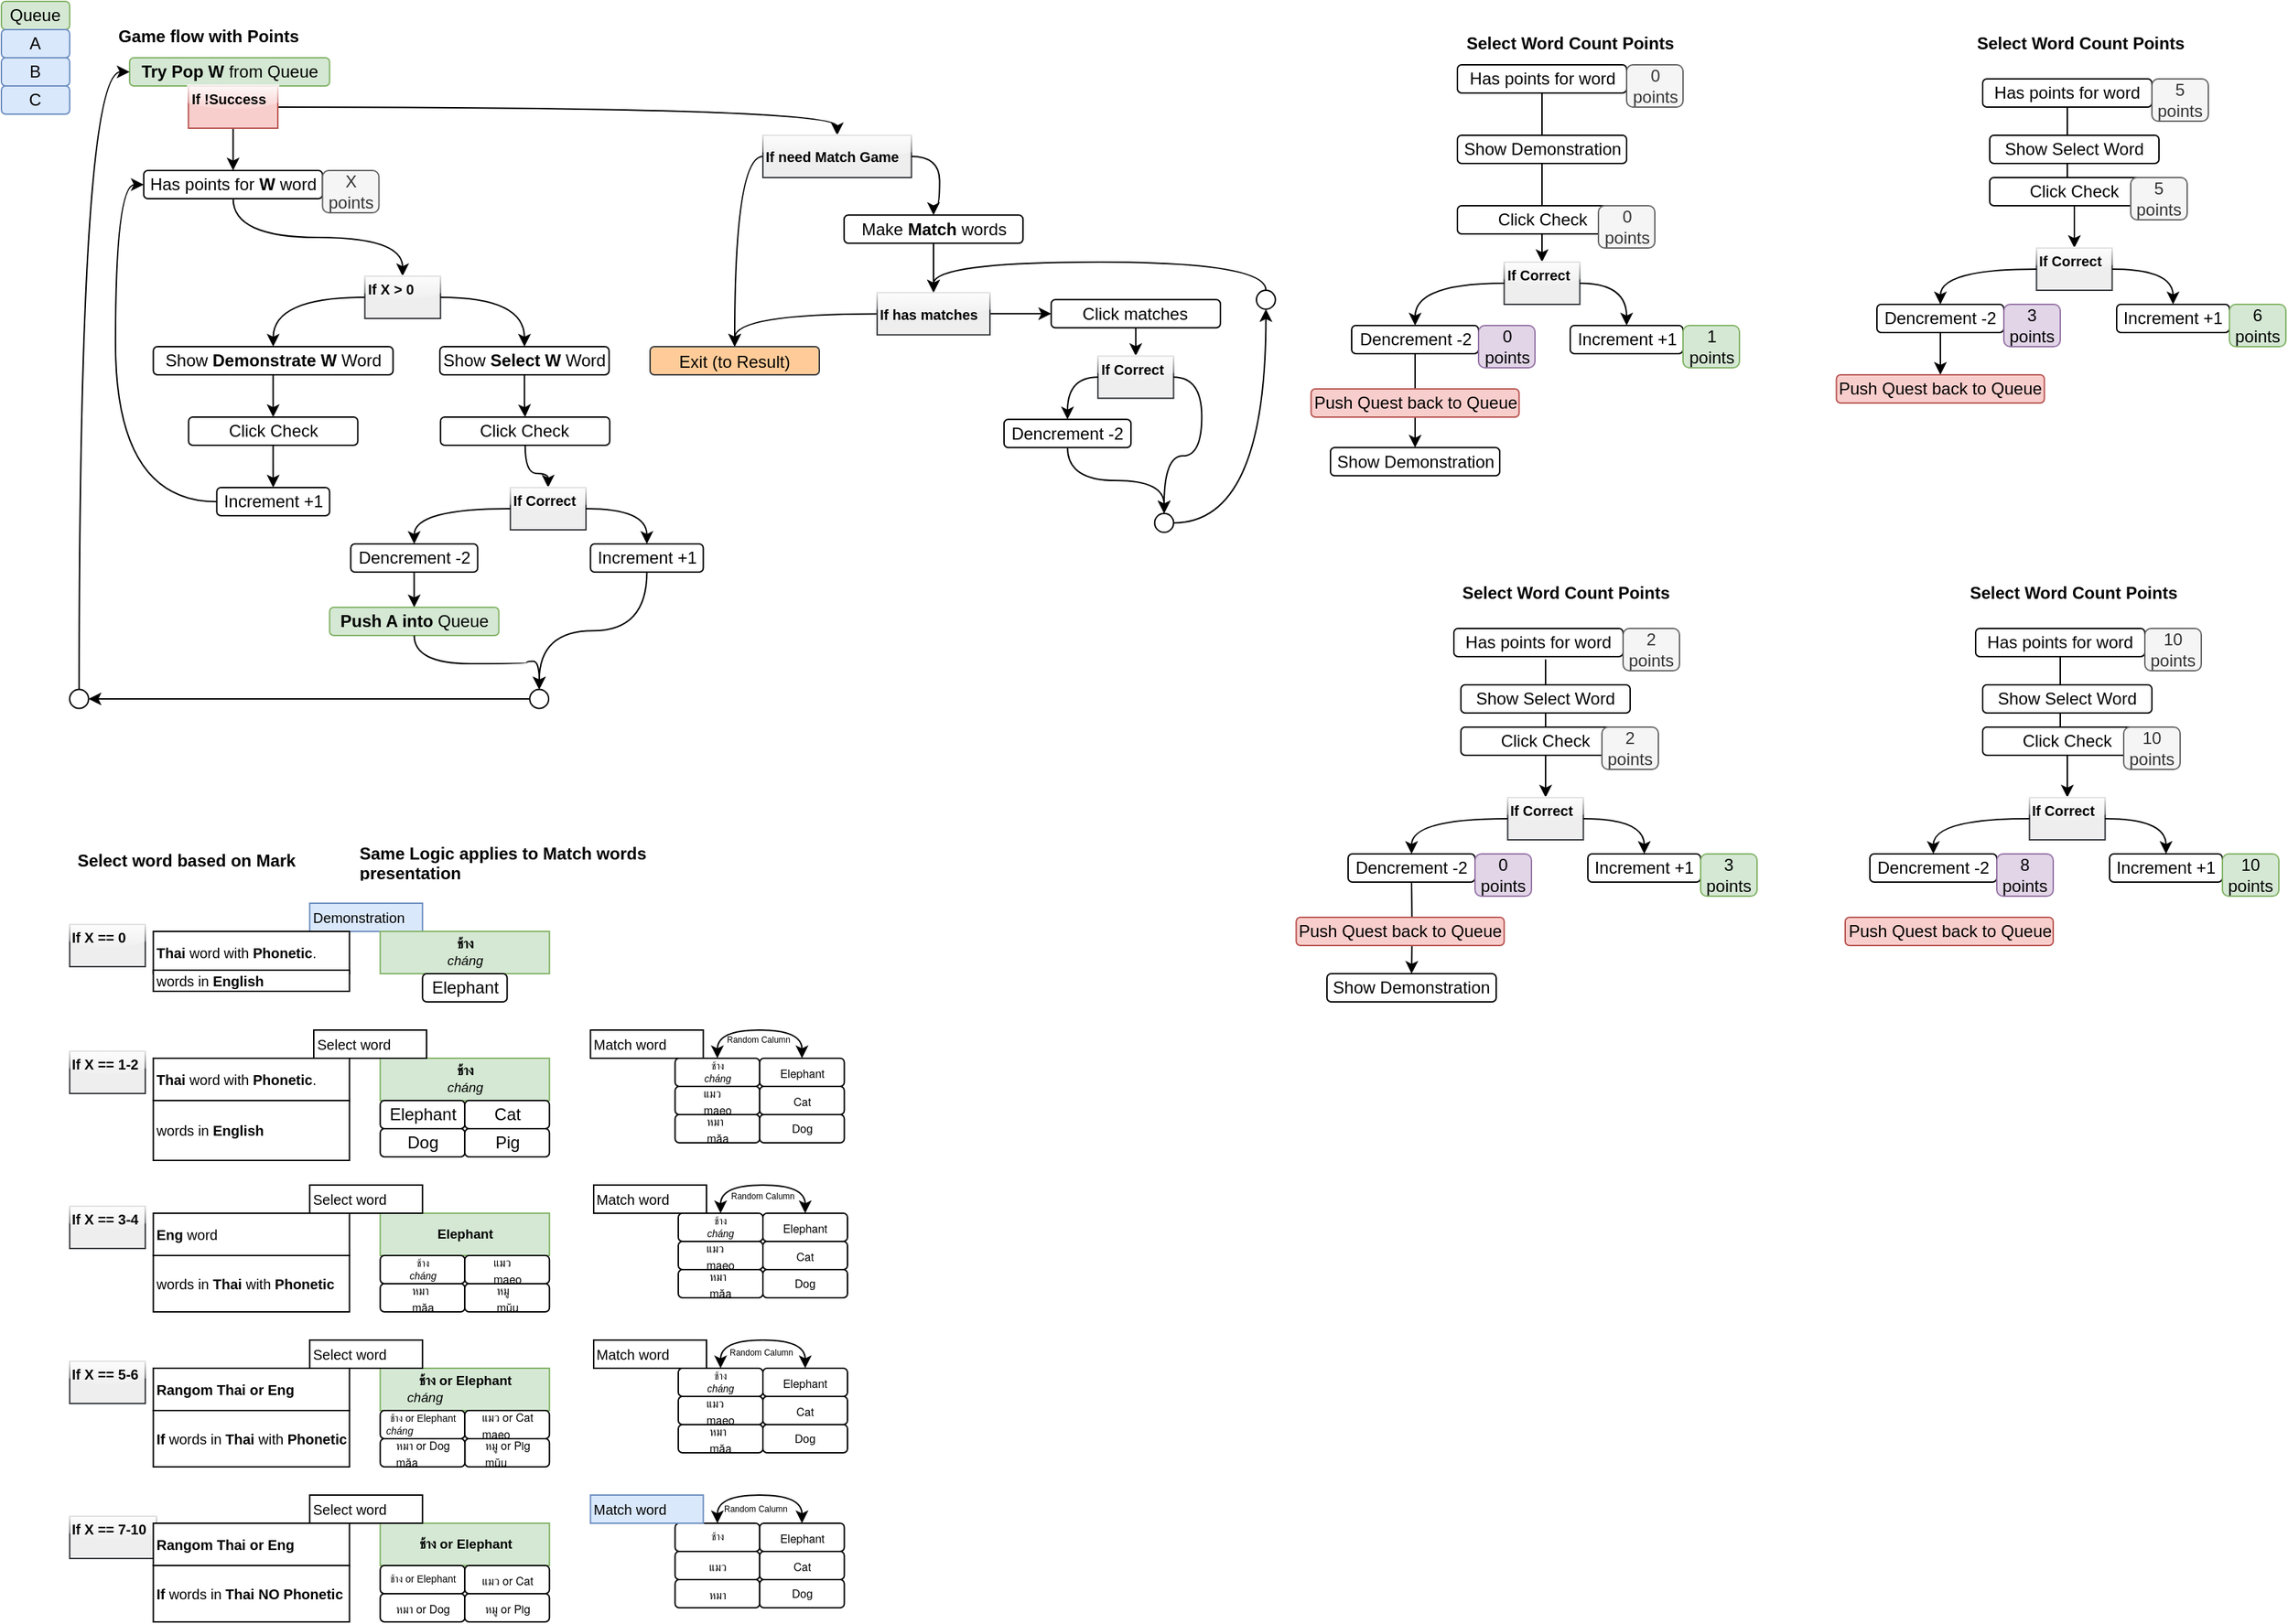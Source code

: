 <mxfile version="27.0.5">
  <diagram id="C5RBs43oDa-KdzZeNtuy" name="Page-1">
    <mxGraphModel dx="2843" dy="1509" grid="1" gridSize="10" guides="1" tooltips="1" connect="1" arrows="1" fold="1" page="1" pageScale="1" pageWidth="827" pageHeight="1169" math="0" shadow="0">
      <root>
        <mxCell id="WIyWlLk6GJQsqaUBKTNV-0" />
        <mxCell id="WIyWlLk6GJQsqaUBKTNV-1" parent="WIyWlLk6GJQsqaUBKTNV-0" />
        <mxCell id="xzr1AYg_U-AbGogxpXCZ-6" style="edgeStyle=orthogonalEdgeStyle;rounded=0;orthogonalLoop=1;jettySize=auto;html=1;exitX=0.5;exitY=1;exitDx=0;exitDy=0;" edge="1" parent="WIyWlLk6GJQsqaUBKTNV-1" source="xzr1AYg_U-AbGogxpXCZ-48" target="xzr1AYg_U-AbGogxpXCZ-5">
          <mxGeometry relative="1" as="geometry" />
        </mxCell>
        <mxCell id="xzr1AYg_U-AbGogxpXCZ-2" value="Click Check" style="rounded=1;whiteSpace=wrap;html=1;glass=0;strokeWidth=1;shadow=0;" vertex="1" parent="WIyWlLk6GJQsqaUBKTNV-1">
          <mxGeometry x="590" y="135" width="120" height="20" as="geometry" />
        </mxCell>
        <mxCell id="xzr1AYg_U-AbGogxpXCZ-3" value="Select Word Count Points" style="text;strokeColor=none;fillColor=none;align=left;verticalAlign=middle;spacingLeft=4;spacingRight=4;overflow=hidden;points=[[0,0.5],[1,0.5]];portConstraint=eastwest;rotatable=0;whiteSpace=wrap;html=1;fontStyle=1" vertex="1" parent="WIyWlLk6GJQsqaUBKTNV-1">
          <mxGeometry x="575" y="25" width="175" height="30" as="geometry" />
        </mxCell>
        <mxCell id="xzr1AYg_U-AbGogxpXCZ-5" value="&lt;b&gt;If Correct&lt;/b&gt;&lt;div&gt;&lt;br/&gt;&lt;/div&gt;" style="rounded=0;whiteSpace=wrap;html=1;align=left;fontSize=10;fillColor=#eeeeee;strokeColor=#36393d;glass=1;" vertex="1" parent="WIyWlLk6GJQsqaUBKTNV-1">
          <mxGeometry x="623.18" y="185" width="53.63" height="30" as="geometry" />
        </mxCell>
        <mxCell id="xzr1AYg_U-AbGogxpXCZ-7" value="Increment +1" style="rounded=1;whiteSpace=wrap;html=1;glass=0;strokeWidth=1;shadow=0;" vertex="1" parent="WIyWlLk6GJQsqaUBKTNV-1">
          <mxGeometry x="680" y="225" width="80" height="20" as="geometry" />
        </mxCell>
        <mxCell id="xzr1AYg_U-AbGogxpXCZ-9" value="&lt;div&gt;5 points&lt;/div&gt;" style="rounded=1;whiteSpace=wrap;html=1;glass=0;strokeWidth=1;shadow=0;fillColor=#f5f5f5;fontColor=#333333;strokeColor=#666666;" vertex="1" parent="WIyWlLk6GJQsqaUBKTNV-1">
          <mxGeometry x="690" y="135" width="40" height="30" as="geometry" />
        </mxCell>
        <mxCell id="xzr1AYg_U-AbGogxpXCZ-10" value="&lt;div&gt;6 points&lt;/div&gt;" style="rounded=1;whiteSpace=wrap;html=1;glass=0;strokeWidth=1;shadow=0;fillColor=#d5e8d4;strokeColor=#82b366;" vertex="1" parent="WIyWlLk6GJQsqaUBKTNV-1">
          <mxGeometry x="760" y="225" width="40" height="30" as="geometry" />
        </mxCell>
        <mxCell id="xzr1AYg_U-AbGogxpXCZ-136" style="edgeStyle=orthogonalEdgeStyle;rounded=0;orthogonalLoop=1;jettySize=auto;html=1;entryX=0.5;entryY=0;entryDx=0;entryDy=0;" edge="1" parent="WIyWlLk6GJQsqaUBKTNV-1" source="xzr1AYg_U-AbGogxpXCZ-11" target="xzr1AYg_U-AbGogxpXCZ-135">
          <mxGeometry relative="1" as="geometry" />
        </mxCell>
        <mxCell id="xzr1AYg_U-AbGogxpXCZ-11" value="Dencrement -2" style="rounded=1;whiteSpace=wrap;html=1;glass=0;strokeWidth=1;shadow=0;" vertex="1" parent="WIyWlLk6GJQsqaUBKTNV-1">
          <mxGeometry x="510" y="225" width="90" height="20" as="geometry" />
        </mxCell>
        <mxCell id="xzr1AYg_U-AbGogxpXCZ-12" value="&lt;div&gt;3 points&lt;/div&gt;" style="rounded=1;whiteSpace=wrap;html=1;glass=0;strokeWidth=1;shadow=0;fillColor=#e1d5e7;strokeColor=#9673a6;" vertex="1" parent="WIyWlLk6GJQsqaUBKTNV-1">
          <mxGeometry x="600" y="225" width="40" height="30" as="geometry" />
        </mxCell>
        <mxCell id="xzr1AYg_U-AbGogxpXCZ-13" style="edgeStyle=orthogonalEdgeStyle;rounded=0;orthogonalLoop=1;jettySize=auto;html=1;exitX=0.542;exitY=1.097;exitDx=0;exitDy=0;exitPerimeter=0;" edge="1" source="xzr1AYg_U-AbGogxpXCZ-44" target="xzr1AYg_U-AbGogxpXCZ-16" parent="WIyWlLk6GJQsqaUBKTNV-1">
          <mxGeometry relative="1" as="geometry" />
        </mxCell>
        <mxCell id="xzr1AYg_U-AbGogxpXCZ-14" value="Click Check" style="rounded=1;whiteSpace=wrap;html=1;glass=0;strokeWidth=1;shadow=0;" vertex="1" parent="WIyWlLk6GJQsqaUBKTNV-1">
          <mxGeometry x="215" y="525" width="120" height="20" as="geometry" />
        </mxCell>
        <mxCell id="xzr1AYg_U-AbGogxpXCZ-15" value="Select Word Count Points" style="text;strokeColor=none;fillColor=none;align=left;verticalAlign=middle;spacingLeft=4;spacingRight=4;overflow=hidden;points=[[0,0.5],[1,0.5]];portConstraint=eastwest;rotatable=0;whiteSpace=wrap;html=1;fontStyle=1" vertex="1" parent="WIyWlLk6GJQsqaUBKTNV-1">
          <mxGeometry x="210" y="415" width="190" height="30" as="geometry" />
        </mxCell>
        <mxCell id="xzr1AYg_U-AbGogxpXCZ-16" value="&lt;b&gt;If Correct&lt;/b&gt;&lt;div&gt;&lt;br/&gt;&lt;/div&gt;" style="rounded=0;whiteSpace=wrap;html=1;align=left;fontSize=10;fillColor=#eeeeee;strokeColor=#36393d;glass=1;" vertex="1" parent="WIyWlLk6GJQsqaUBKTNV-1">
          <mxGeometry x="248.18" y="575" width="53.63" height="30" as="geometry" />
        </mxCell>
        <mxCell id="xzr1AYg_U-AbGogxpXCZ-17" value="Increment +1" style="rounded=1;whiteSpace=wrap;html=1;glass=0;strokeWidth=1;shadow=0;" vertex="1" parent="WIyWlLk6GJQsqaUBKTNV-1">
          <mxGeometry x="305" y="615" width="80" height="20" as="geometry" />
        </mxCell>
        <mxCell id="xzr1AYg_U-AbGogxpXCZ-18" value="&lt;div&gt;2 points&lt;/div&gt;" style="rounded=1;whiteSpace=wrap;html=1;glass=0;strokeWidth=1;shadow=0;fillColor=#f5f5f5;fontColor=#333333;strokeColor=#666666;" vertex="1" parent="WIyWlLk6GJQsqaUBKTNV-1">
          <mxGeometry x="315" y="525" width="40" height="30" as="geometry" />
        </mxCell>
        <mxCell id="xzr1AYg_U-AbGogxpXCZ-19" value="&lt;div&gt;3 points&lt;/div&gt;" style="rounded=1;whiteSpace=wrap;html=1;glass=0;strokeWidth=1;shadow=0;fillColor=#d5e8d4;strokeColor=#82b366;" vertex="1" parent="WIyWlLk6GJQsqaUBKTNV-1">
          <mxGeometry x="385" y="615" width="40" height="30" as="geometry" />
        </mxCell>
        <mxCell id="xzr1AYg_U-AbGogxpXCZ-20" value="Dencrement -2" style="rounded=1;whiteSpace=wrap;html=1;glass=0;strokeWidth=1;shadow=0;" vertex="1" parent="WIyWlLk6GJQsqaUBKTNV-1">
          <mxGeometry x="135" y="615" width="90" height="20" as="geometry" />
        </mxCell>
        <mxCell id="xzr1AYg_U-AbGogxpXCZ-21" value="&lt;div&gt;0 points&lt;/div&gt;" style="rounded=1;whiteSpace=wrap;html=1;glass=0;strokeWidth=1;shadow=0;fillColor=#e1d5e7;strokeColor=#9673a6;" vertex="1" parent="WIyWlLk6GJQsqaUBKTNV-1">
          <mxGeometry x="225" y="615" width="40" height="30" as="geometry" />
        </mxCell>
        <mxCell id="xzr1AYg_U-AbGogxpXCZ-22" style="edgeStyle=orthogonalEdgeStyle;rounded=0;orthogonalLoop=1;jettySize=auto;html=1;" edge="1" parent="WIyWlLk6GJQsqaUBKTNV-1" source="xzr1AYg_U-AbGogxpXCZ-23" target="xzr1AYg_U-AbGogxpXCZ-25">
          <mxGeometry relative="1" as="geometry" />
        </mxCell>
        <mxCell id="xzr1AYg_U-AbGogxpXCZ-23" value="Has points for word" style="rounded=1;whiteSpace=wrap;html=1;glass=0;strokeWidth=1;shadow=0;" vertex="1" parent="WIyWlLk6GJQsqaUBKTNV-1">
          <mxGeometry x="212.5" y="55" width="120" height="20" as="geometry" />
        </mxCell>
        <mxCell id="xzr1AYg_U-AbGogxpXCZ-24" value="Select Word Count Points" style="text;strokeColor=none;fillColor=none;align=left;verticalAlign=middle;spacingLeft=4;spacingRight=4;overflow=hidden;points=[[0,0.5],[1,0.5]];portConstraint=eastwest;rotatable=0;whiteSpace=wrap;html=1;fontStyle=1" vertex="1" parent="WIyWlLk6GJQsqaUBKTNV-1">
          <mxGeometry x="212.5" y="25" width="197.5" height="30" as="geometry" />
        </mxCell>
        <mxCell id="xzr1AYg_U-AbGogxpXCZ-25" value="&lt;b&gt;If Correct&lt;/b&gt;&lt;div&gt;&lt;br/&gt;&lt;/div&gt;" style="rounded=0;whiteSpace=wrap;html=1;align=left;fontSize=10;fillColor=#eeeeee;strokeColor=#36393d;glass=1;" vertex="1" parent="WIyWlLk6GJQsqaUBKTNV-1">
          <mxGeometry x="245.68" y="195" width="53.63" height="30" as="geometry" />
        </mxCell>
        <mxCell id="xzr1AYg_U-AbGogxpXCZ-26" value="Increment +1" style="rounded=1;whiteSpace=wrap;html=1;glass=0;strokeWidth=1;shadow=0;" vertex="1" parent="WIyWlLk6GJQsqaUBKTNV-1">
          <mxGeometry x="292.5" y="240" width="80" height="20" as="geometry" />
        </mxCell>
        <mxCell id="xzr1AYg_U-AbGogxpXCZ-27" value="&lt;div&gt;0 points&lt;/div&gt;" style="rounded=1;whiteSpace=wrap;html=1;glass=0;strokeWidth=1;shadow=0;fillColor=#f5f5f5;fontColor=#333333;strokeColor=#666666;" vertex="1" parent="WIyWlLk6GJQsqaUBKTNV-1">
          <mxGeometry x="332.5" y="55" width="40" height="30" as="geometry" />
        </mxCell>
        <mxCell id="xzr1AYg_U-AbGogxpXCZ-28" value="&lt;div&gt;1 points&lt;/div&gt;" style="rounded=1;whiteSpace=wrap;html=1;glass=0;strokeWidth=1;shadow=0;fillColor=#d5e8d4;strokeColor=#82b366;" vertex="1" parent="WIyWlLk6GJQsqaUBKTNV-1">
          <mxGeometry x="372.5" y="240" width="40" height="30" as="geometry" />
        </mxCell>
        <mxCell id="xzr1AYg_U-AbGogxpXCZ-35" style="edgeStyle=orthogonalEdgeStyle;rounded=0;orthogonalLoop=1;jettySize=auto;html=1;curved=1;" edge="1" parent="WIyWlLk6GJQsqaUBKTNV-1" source="xzr1AYg_U-AbGogxpXCZ-29" target="xzr1AYg_U-AbGogxpXCZ-34">
          <mxGeometry relative="1" as="geometry" />
        </mxCell>
        <mxCell id="xzr1AYg_U-AbGogxpXCZ-29" value="Dencrement -2" style="rounded=1;whiteSpace=wrap;html=1;glass=0;strokeWidth=1;shadow=0;" vertex="1" parent="WIyWlLk6GJQsqaUBKTNV-1">
          <mxGeometry x="137.5" y="240" width="90" height="20" as="geometry" />
        </mxCell>
        <mxCell id="xzr1AYg_U-AbGogxpXCZ-30" value="&lt;div&gt;0 points&lt;/div&gt;" style="rounded=1;whiteSpace=wrap;html=1;glass=0;strokeWidth=1;shadow=0;fillColor=#e1d5e7;strokeColor=#9673a6;" vertex="1" parent="WIyWlLk6GJQsqaUBKTNV-1">
          <mxGeometry x="227.5" y="240" width="40" height="30" as="geometry" />
        </mxCell>
        <mxCell id="xzr1AYg_U-AbGogxpXCZ-31" value="Show Demonstration" style="rounded=1;whiteSpace=wrap;html=1;glass=0;strokeWidth=1;shadow=0;" vertex="1" parent="WIyWlLk6GJQsqaUBKTNV-1">
          <mxGeometry x="212.5" y="105" width="120" height="20" as="geometry" />
        </mxCell>
        <mxCell id="xzr1AYg_U-AbGogxpXCZ-32" value="Click Check" style="rounded=1;whiteSpace=wrap;html=1;glass=0;strokeWidth=1;shadow=0;" vertex="1" parent="WIyWlLk6GJQsqaUBKTNV-1">
          <mxGeometry x="212.5" y="155" width="120" height="20" as="geometry" />
        </mxCell>
        <mxCell id="xzr1AYg_U-AbGogxpXCZ-33" value="&lt;div&gt;0 points&lt;/div&gt;" style="rounded=1;whiteSpace=wrap;html=1;glass=0;strokeWidth=1;shadow=0;fillColor=#f5f5f5;fontColor=#333333;strokeColor=#666666;" vertex="1" parent="WIyWlLk6GJQsqaUBKTNV-1">
          <mxGeometry x="312.5" y="155" width="40" height="30" as="geometry" />
        </mxCell>
        <mxCell id="xzr1AYg_U-AbGogxpXCZ-34" value="Show Demonstration" style="rounded=1;whiteSpace=wrap;html=1;glass=0;strokeWidth=1;shadow=0;" vertex="1" parent="WIyWlLk6GJQsqaUBKTNV-1">
          <mxGeometry x="122.5" y="326.65" width="120" height="20" as="geometry" />
        </mxCell>
        <mxCell id="xzr1AYg_U-AbGogxpXCZ-36" style="edgeStyle=orthogonalEdgeStyle;rounded=0;orthogonalLoop=1;jettySize=auto;html=1;curved=1;" edge="1" target="xzr1AYg_U-AbGogxpXCZ-37" parent="WIyWlLk6GJQsqaUBKTNV-1">
          <mxGeometry relative="1" as="geometry">
            <mxPoint x="180" y="635" as="sourcePoint" />
          </mxGeometry>
        </mxCell>
        <mxCell id="xzr1AYg_U-AbGogxpXCZ-37" value="Show Demonstration" style="rounded=1;whiteSpace=wrap;html=1;glass=0;strokeWidth=1;shadow=0;" vertex="1" parent="WIyWlLk6GJQsqaUBKTNV-1">
          <mxGeometry x="120" y="700" width="120" height="20" as="geometry" />
        </mxCell>
        <mxCell id="xzr1AYg_U-AbGogxpXCZ-38" style="edgeStyle=orthogonalEdgeStyle;rounded=0;orthogonalLoop=1;jettySize=auto;html=1;curved=1;exitX=0;exitY=0.5;exitDx=0;exitDy=0;entryX=0.5;entryY=0;entryDx=0;entryDy=0;" edge="1" parent="WIyWlLk6GJQsqaUBKTNV-1" source="xzr1AYg_U-AbGogxpXCZ-5" target="xzr1AYg_U-AbGogxpXCZ-11">
          <mxGeometry relative="1" as="geometry">
            <mxPoint x="570" y="295" as="sourcePoint" />
            <mxPoint x="760" y="245" as="targetPoint" />
          </mxGeometry>
        </mxCell>
        <mxCell id="xzr1AYg_U-AbGogxpXCZ-39" style="edgeStyle=orthogonalEdgeStyle;rounded=0;orthogonalLoop=1;jettySize=auto;html=1;entryX=0.5;entryY=0;entryDx=0;entryDy=0;curved=1;exitX=1;exitY=0.5;exitDx=0;exitDy=0;" edge="1" parent="WIyWlLk6GJQsqaUBKTNV-1" source="xzr1AYg_U-AbGogxpXCZ-5" target="xzr1AYg_U-AbGogxpXCZ-7">
          <mxGeometry relative="1" as="geometry">
            <mxPoint x="570" y="295" as="sourcePoint" />
            <mxPoint x="760" y="245" as="targetPoint" />
          </mxGeometry>
        </mxCell>
        <mxCell id="xzr1AYg_U-AbGogxpXCZ-40" style="edgeStyle=orthogonalEdgeStyle;rounded=0;orthogonalLoop=1;jettySize=auto;html=1;curved=1;exitX=0;exitY=0.5;exitDx=0;exitDy=0;entryX=0.5;entryY=0;entryDx=0;entryDy=0;" edge="1" parent="WIyWlLk6GJQsqaUBKTNV-1" source="xzr1AYg_U-AbGogxpXCZ-16" target="xzr1AYg_U-AbGogxpXCZ-20">
          <mxGeometry relative="1" as="geometry">
            <mxPoint x="258" y="450" as="sourcePoint" />
            <mxPoint x="190" y="475" as="targetPoint" />
          </mxGeometry>
        </mxCell>
        <mxCell id="xzr1AYg_U-AbGogxpXCZ-41" style="edgeStyle=orthogonalEdgeStyle;rounded=0;orthogonalLoop=1;jettySize=auto;html=1;curved=1;exitX=1;exitY=0.5;exitDx=0;exitDy=0;entryX=0.5;entryY=0;entryDx=0;entryDy=0;" edge="1" parent="WIyWlLk6GJQsqaUBKTNV-1" source="xzr1AYg_U-AbGogxpXCZ-16" target="xzr1AYg_U-AbGogxpXCZ-17">
          <mxGeometry relative="1" as="geometry">
            <mxPoint x="258" y="600" as="sourcePoint" />
            <mxPoint x="130" y="595" as="targetPoint" />
          </mxGeometry>
        </mxCell>
        <mxCell id="xzr1AYg_U-AbGogxpXCZ-42" style="edgeStyle=orthogonalEdgeStyle;rounded=0;orthogonalLoop=1;jettySize=auto;html=1;entryX=0.5;entryY=0;entryDx=0;entryDy=0;curved=1;exitX=1;exitY=0.5;exitDx=0;exitDy=0;" edge="1" parent="WIyWlLk6GJQsqaUBKTNV-1" source="xzr1AYg_U-AbGogxpXCZ-25" target="xzr1AYg_U-AbGogxpXCZ-26">
          <mxGeometry relative="1" as="geometry">
            <mxPoint x="82.5" y="265" as="sourcePoint" />
            <mxPoint x="272.5" y="215" as="targetPoint" />
          </mxGeometry>
        </mxCell>
        <mxCell id="xzr1AYg_U-AbGogxpXCZ-43" style="edgeStyle=orthogonalEdgeStyle;rounded=0;orthogonalLoop=1;jettySize=auto;html=1;entryX=0.5;entryY=0;entryDx=0;entryDy=0;curved=1;exitX=0;exitY=0.5;exitDx=0;exitDy=0;" edge="1" parent="WIyWlLk6GJQsqaUBKTNV-1" source="xzr1AYg_U-AbGogxpXCZ-25" target="xzr1AYg_U-AbGogxpXCZ-29">
          <mxGeometry relative="1" as="geometry">
            <mxPoint x="82.5" y="265" as="sourcePoint" />
            <mxPoint x="272.5" y="215" as="targetPoint" />
          </mxGeometry>
        </mxCell>
        <mxCell id="xzr1AYg_U-AbGogxpXCZ-44" value="Has points for word" style="rounded=1;whiteSpace=wrap;html=1;glass=0;strokeWidth=1;shadow=0;" vertex="1" parent="WIyWlLk6GJQsqaUBKTNV-1">
          <mxGeometry x="210" y="455" width="120" height="20" as="geometry" />
        </mxCell>
        <mxCell id="xzr1AYg_U-AbGogxpXCZ-45" value="&lt;div&gt;2 points&lt;/div&gt;" style="rounded=1;whiteSpace=wrap;html=1;glass=0;strokeWidth=1;shadow=0;fillColor=#f5f5f5;fontColor=#333333;strokeColor=#666666;" vertex="1" parent="WIyWlLk6GJQsqaUBKTNV-1">
          <mxGeometry x="330" y="455" width="40" height="30" as="geometry" />
        </mxCell>
        <mxCell id="xzr1AYg_U-AbGogxpXCZ-46" value="Show Select Word" style="rounded=1;whiteSpace=wrap;html=1;glass=0;strokeWidth=1;shadow=0;" vertex="1" parent="WIyWlLk6GJQsqaUBKTNV-1">
          <mxGeometry x="215" y="495" width="120" height="20" as="geometry" />
        </mxCell>
        <mxCell id="xzr1AYg_U-AbGogxpXCZ-48" value="Has points for word" style="rounded=1;whiteSpace=wrap;html=1;glass=0;strokeWidth=1;shadow=0;" vertex="1" parent="WIyWlLk6GJQsqaUBKTNV-1">
          <mxGeometry x="585" y="65" width="120" height="20" as="geometry" />
        </mxCell>
        <mxCell id="xzr1AYg_U-AbGogxpXCZ-49" value="&lt;div&gt;5 points&lt;/div&gt;" style="rounded=1;whiteSpace=wrap;html=1;glass=0;strokeWidth=1;shadow=0;fillColor=#f5f5f5;fontColor=#333333;strokeColor=#666666;" vertex="1" parent="WIyWlLk6GJQsqaUBKTNV-1">
          <mxGeometry x="705" y="65" width="40" height="30" as="geometry" />
        </mxCell>
        <mxCell id="xzr1AYg_U-AbGogxpXCZ-50" value="Show Select Word" style="rounded=1;whiteSpace=wrap;html=1;glass=0;strokeWidth=1;shadow=0;" vertex="1" parent="WIyWlLk6GJQsqaUBKTNV-1">
          <mxGeometry x="590" y="105" width="120" height="20" as="geometry" />
        </mxCell>
        <mxCell id="xzr1AYg_U-AbGogxpXCZ-51" style="edgeStyle=orthogonalEdgeStyle;rounded=0;orthogonalLoop=1;jettySize=auto;html=1;exitX=0.5;exitY=1;exitDx=0;exitDy=0;" edge="1" source="xzr1AYg_U-AbGogxpXCZ-62" target="xzr1AYg_U-AbGogxpXCZ-54" parent="WIyWlLk6GJQsqaUBKTNV-1">
          <mxGeometry relative="1" as="geometry" />
        </mxCell>
        <mxCell id="xzr1AYg_U-AbGogxpXCZ-52" value="Click Check" style="rounded=1;whiteSpace=wrap;html=1;glass=0;strokeWidth=1;shadow=0;" vertex="1" parent="WIyWlLk6GJQsqaUBKTNV-1">
          <mxGeometry x="585" y="525" width="120" height="20" as="geometry" />
        </mxCell>
        <mxCell id="xzr1AYg_U-AbGogxpXCZ-53" value="Select Word Count Points" style="text;strokeColor=none;fillColor=none;align=left;verticalAlign=middle;spacingLeft=4;spacingRight=4;overflow=hidden;points=[[0,0.5],[1,0.5]];portConstraint=eastwest;rotatable=0;whiteSpace=wrap;html=1;fontStyle=1" vertex="1" parent="WIyWlLk6GJQsqaUBKTNV-1">
          <mxGeometry x="570" y="415" width="180" height="30" as="geometry" />
        </mxCell>
        <mxCell id="xzr1AYg_U-AbGogxpXCZ-54" value="&lt;b&gt;If Correct&lt;/b&gt;&lt;div&gt;&lt;br/&gt;&lt;/div&gt;" style="rounded=0;whiteSpace=wrap;html=1;align=left;fontSize=10;fillColor=#eeeeee;strokeColor=#36393d;glass=1;" vertex="1" parent="WIyWlLk6GJQsqaUBKTNV-1">
          <mxGeometry x="618.18" y="575" width="53.63" height="30" as="geometry" />
        </mxCell>
        <mxCell id="xzr1AYg_U-AbGogxpXCZ-55" value="Increment +1" style="rounded=1;whiteSpace=wrap;html=1;glass=0;strokeWidth=1;shadow=0;" vertex="1" parent="WIyWlLk6GJQsqaUBKTNV-1">
          <mxGeometry x="675" y="615" width="80" height="20" as="geometry" />
        </mxCell>
        <mxCell id="xzr1AYg_U-AbGogxpXCZ-56" value="&lt;div&gt;10 points&lt;/div&gt;" style="rounded=1;whiteSpace=wrap;html=1;glass=0;strokeWidth=1;shadow=0;fillColor=#f5f5f5;fontColor=#333333;strokeColor=#666666;" vertex="1" parent="WIyWlLk6GJQsqaUBKTNV-1">
          <mxGeometry x="685" y="525" width="40" height="30" as="geometry" />
        </mxCell>
        <mxCell id="xzr1AYg_U-AbGogxpXCZ-57" value="&lt;div&gt;10 points&lt;/div&gt;" style="rounded=1;whiteSpace=wrap;html=1;glass=0;strokeWidth=1;shadow=0;fillColor=#d5e8d4;strokeColor=#82b366;" vertex="1" parent="WIyWlLk6GJQsqaUBKTNV-1">
          <mxGeometry x="755" y="615" width="40" height="30" as="geometry" />
        </mxCell>
        <mxCell id="xzr1AYg_U-AbGogxpXCZ-58" value="Dencrement -2" style="rounded=1;whiteSpace=wrap;html=1;glass=0;strokeWidth=1;shadow=0;" vertex="1" parent="WIyWlLk6GJQsqaUBKTNV-1">
          <mxGeometry x="505" y="615" width="90" height="20" as="geometry" />
        </mxCell>
        <mxCell id="xzr1AYg_U-AbGogxpXCZ-59" value="&lt;div&gt;8 points&lt;/div&gt;" style="rounded=1;whiteSpace=wrap;html=1;glass=0;strokeWidth=1;shadow=0;fillColor=#e1d5e7;strokeColor=#9673a6;" vertex="1" parent="WIyWlLk6GJQsqaUBKTNV-1">
          <mxGeometry x="595" y="615" width="40" height="30" as="geometry" />
        </mxCell>
        <mxCell id="xzr1AYg_U-AbGogxpXCZ-60" style="edgeStyle=orthogonalEdgeStyle;rounded=0;orthogonalLoop=1;jettySize=auto;html=1;curved=1;exitX=0;exitY=0.5;exitDx=0;exitDy=0;entryX=0.5;entryY=0;entryDx=0;entryDy=0;" edge="1" source="xzr1AYg_U-AbGogxpXCZ-54" target="xzr1AYg_U-AbGogxpXCZ-58" parent="WIyWlLk6GJQsqaUBKTNV-1">
          <mxGeometry relative="1" as="geometry">
            <mxPoint x="565" y="685" as="sourcePoint" />
            <mxPoint x="755" y="635" as="targetPoint" />
          </mxGeometry>
        </mxCell>
        <mxCell id="xzr1AYg_U-AbGogxpXCZ-61" style="edgeStyle=orthogonalEdgeStyle;rounded=0;orthogonalLoop=1;jettySize=auto;html=1;entryX=0.5;entryY=0;entryDx=0;entryDy=0;curved=1;exitX=1;exitY=0.5;exitDx=0;exitDy=0;" edge="1" source="xzr1AYg_U-AbGogxpXCZ-54" target="xzr1AYg_U-AbGogxpXCZ-55" parent="WIyWlLk6GJQsqaUBKTNV-1">
          <mxGeometry relative="1" as="geometry">
            <mxPoint x="565" y="685" as="sourcePoint" />
            <mxPoint x="755" y="635" as="targetPoint" />
          </mxGeometry>
        </mxCell>
        <mxCell id="xzr1AYg_U-AbGogxpXCZ-62" value="Has points for word" style="rounded=1;whiteSpace=wrap;html=1;glass=0;strokeWidth=1;shadow=0;" vertex="1" parent="WIyWlLk6GJQsqaUBKTNV-1">
          <mxGeometry x="580" y="455" width="120" height="20" as="geometry" />
        </mxCell>
        <mxCell id="xzr1AYg_U-AbGogxpXCZ-63" value="&lt;div&gt;10 points&lt;/div&gt;" style="rounded=1;whiteSpace=wrap;html=1;glass=0;strokeWidth=1;shadow=0;fillColor=#f5f5f5;fontColor=#333333;strokeColor=#666666;" vertex="1" parent="WIyWlLk6GJQsqaUBKTNV-1">
          <mxGeometry x="700" y="455" width="40" height="30" as="geometry" />
        </mxCell>
        <mxCell id="xzr1AYg_U-AbGogxpXCZ-64" value="Show Select Word" style="rounded=1;whiteSpace=wrap;html=1;glass=0;strokeWidth=1;shadow=0;" vertex="1" parent="WIyWlLk6GJQsqaUBKTNV-1">
          <mxGeometry x="585" y="495" width="120" height="20" as="geometry" />
        </mxCell>
        <mxCell id="xzr1AYg_U-AbGogxpXCZ-65" value="Game flow with Points" style="text;strokeColor=none;fillColor=none;align=left;verticalAlign=middle;spacingLeft=4;spacingRight=4;overflow=hidden;points=[[0,0.5],[1,0.5]];portConstraint=eastwest;rotatable=0;whiteSpace=wrap;html=1;fontStyle=1" vertex="1" parent="WIyWlLk6GJQsqaUBKTNV-1">
          <mxGeometry x="-743.18" y="20" width="150" height="30" as="geometry" />
        </mxCell>
        <mxCell id="xzr1AYg_U-AbGogxpXCZ-71" style="edgeStyle=orthogonalEdgeStyle;rounded=0;orthogonalLoop=1;jettySize=auto;html=1;curved=1;exitX=0.5;exitY=1;exitDx=0;exitDy=0;" edge="1" parent="WIyWlLk6GJQsqaUBKTNV-1" source="xzr1AYg_U-AbGogxpXCZ-66" target="xzr1AYg_U-AbGogxpXCZ-70">
          <mxGeometry relative="1" as="geometry" />
        </mxCell>
        <mxCell id="xzr1AYg_U-AbGogxpXCZ-66" value="Has points for &lt;b&gt;W&lt;/b&gt;&amp;nbsp;word" style="rounded=1;whiteSpace=wrap;html=1;glass=0;strokeWidth=1;shadow=0;" vertex="1" parent="WIyWlLk6GJQsqaUBKTNV-1">
          <mxGeometry x="-719.09" y="130" width="126.82" height="20" as="geometry" />
        </mxCell>
        <mxCell id="xzr1AYg_U-AbGogxpXCZ-67" value="&lt;div&gt;X points&lt;/div&gt;" style="rounded=1;whiteSpace=wrap;html=1;glass=0;strokeWidth=1;shadow=0;fillColor=#f5f5f5;fontColor=#333333;strokeColor=#666666;" vertex="1" parent="WIyWlLk6GJQsqaUBKTNV-1">
          <mxGeometry x="-592.27" y="130" width="40" height="30" as="geometry" />
        </mxCell>
        <mxCell id="xzr1AYg_U-AbGogxpXCZ-81" style="edgeStyle=orthogonalEdgeStyle;rounded=0;orthogonalLoop=1;jettySize=auto;html=1;entryX=0.5;entryY=0;entryDx=0;entryDy=0;" edge="1" parent="WIyWlLk6GJQsqaUBKTNV-1" source="xzr1AYg_U-AbGogxpXCZ-69" target="xzr1AYg_U-AbGogxpXCZ-80">
          <mxGeometry relative="1" as="geometry" />
        </mxCell>
        <mxCell id="xzr1AYg_U-AbGogxpXCZ-69" value="Show &lt;b&gt;Select&lt;/b&gt;&amp;nbsp;&lt;b&gt;W&amp;nbsp;&lt;/b&gt;Word" style="rounded=1;whiteSpace=wrap;html=1;glass=0;strokeWidth=1;shadow=0;" vertex="1" parent="WIyWlLk6GJQsqaUBKTNV-1">
          <mxGeometry x="-509.09" y="255" width="120" height="20" as="geometry" />
        </mxCell>
        <mxCell id="xzr1AYg_U-AbGogxpXCZ-70" value="&lt;b&gt;If X &amp;gt; 0&lt;/b&gt;&lt;div&gt;&lt;br&gt;&lt;/div&gt;" style="rounded=0;whiteSpace=wrap;html=1;align=left;fontSize=10;fillColor=#eeeeee;strokeColor=#36393d;glass=1;" vertex="1" parent="WIyWlLk6GJQsqaUBKTNV-1">
          <mxGeometry x="-562.26" y="205" width="53.63" height="30" as="geometry" />
        </mxCell>
        <mxCell id="xzr1AYg_U-AbGogxpXCZ-77" style="edgeStyle=orthogonalEdgeStyle;rounded=0;orthogonalLoop=1;jettySize=auto;html=1;entryX=0.5;entryY=0;entryDx=0;entryDy=0;curved=1;" edge="1" parent="WIyWlLk6GJQsqaUBKTNV-1" source="xzr1AYg_U-AbGogxpXCZ-72" target="xzr1AYg_U-AbGogxpXCZ-75">
          <mxGeometry relative="1" as="geometry" />
        </mxCell>
        <mxCell id="xzr1AYg_U-AbGogxpXCZ-72" value="Show &lt;b&gt;Demonstrate&lt;/b&gt;&amp;nbsp;&lt;b&gt;W&amp;nbsp;&lt;/b&gt;Word" style="rounded=1;whiteSpace=wrap;html=1;glass=0;strokeWidth=1;shadow=0;" vertex="1" parent="WIyWlLk6GJQsqaUBKTNV-1">
          <mxGeometry x="-712.27" y="255" width="170" height="20" as="geometry" />
        </mxCell>
        <mxCell id="xzr1AYg_U-AbGogxpXCZ-73" style="edgeStyle=orthogonalEdgeStyle;rounded=0;orthogonalLoop=1;jettySize=auto;html=1;curved=1;exitX=0;exitY=0.5;exitDx=0;exitDy=0;entryX=0.5;entryY=0;entryDx=0;entryDy=0;" edge="1" parent="WIyWlLk6GJQsqaUBKTNV-1" source="xzr1AYg_U-AbGogxpXCZ-70" target="xzr1AYg_U-AbGogxpXCZ-72">
          <mxGeometry relative="1" as="geometry">
            <mxPoint x="-554.27" y="300" as="sourcePoint" />
            <mxPoint x="-622.27" y="325" as="targetPoint" />
          </mxGeometry>
        </mxCell>
        <mxCell id="xzr1AYg_U-AbGogxpXCZ-74" style="edgeStyle=orthogonalEdgeStyle;rounded=0;orthogonalLoop=1;jettySize=auto;html=1;entryX=0.5;entryY=0;entryDx=0;entryDy=0;curved=1;exitX=1;exitY=0.5;exitDx=0;exitDy=0;" edge="1" parent="WIyWlLk6GJQsqaUBKTNV-1" source="xzr1AYg_U-AbGogxpXCZ-70" target="xzr1AYg_U-AbGogxpXCZ-69">
          <mxGeometry relative="1" as="geometry">
            <mxPoint x="-500.27" y="300" as="sourcePoint" />
            <mxPoint x="-457.27" y="325" as="targetPoint" />
          </mxGeometry>
        </mxCell>
        <mxCell id="xzr1AYg_U-AbGogxpXCZ-78" style="edgeStyle=orthogonalEdgeStyle;rounded=0;orthogonalLoop=1;jettySize=auto;html=1;entryX=0.5;entryY=0;entryDx=0;entryDy=0;" edge="1" parent="WIyWlLk6GJQsqaUBKTNV-1" source="xzr1AYg_U-AbGogxpXCZ-75" target="xzr1AYg_U-AbGogxpXCZ-76">
          <mxGeometry relative="1" as="geometry" />
        </mxCell>
        <mxCell id="xzr1AYg_U-AbGogxpXCZ-75" value="Click Check" style="rounded=1;whiteSpace=wrap;html=1;glass=0;strokeWidth=1;shadow=0;" vertex="1" parent="WIyWlLk6GJQsqaUBKTNV-1">
          <mxGeometry x="-687.27" y="305" width="120" height="20" as="geometry" />
        </mxCell>
        <mxCell id="xzr1AYg_U-AbGogxpXCZ-79" style="edgeStyle=orthogonalEdgeStyle;rounded=0;orthogonalLoop=1;jettySize=auto;html=1;entryX=0;entryY=0.5;entryDx=0;entryDy=0;curved=1;exitX=0;exitY=0.5;exitDx=0;exitDy=0;" edge="1" parent="WIyWlLk6GJQsqaUBKTNV-1" source="xzr1AYg_U-AbGogxpXCZ-76" target="xzr1AYg_U-AbGogxpXCZ-66">
          <mxGeometry relative="1" as="geometry" />
        </mxCell>
        <mxCell id="xzr1AYg_U-AbGogxpXCZ-76" value="Increment +1" style="rounded=1;whiteSpace=wrap;html=1;glass=0;strokeWidth=1;shadow=0;" vertex="1" parent="WIyWlLk6GJQsqaUBKTNV-1">
          <mxGeometry x="-667.27" y="355" width="80" height="20" as="geometry" />
        </mxCell>
        <mxCell id="xzr1AYg_U-AbGogxpXCZ-89" style="edgeStyle=orthogonalEdgeStyle;rounded=0;orthogonalLoop=1;jettySize=auto;html=1;curved=1;" edge="1" parent="WIyWlLk6GJQsqaUBKTNV-1" source="xzr1AYg_U-AbGogxpXCZ-80" target="xzr1AYg_U-AbGogxpXCZ-82">
          <mxGeometry relative="1" as="geometry" />
        </mxCell>
        <mxCell id="xzr1AYg_U-AbGogxpXCZ-80" value="Click Check" style="rounded=1;whiteSpace=wrap;html=1;glass=0;strokeWidth=1;shadow=0;" vertex="1" parent="WIyWlLk6GJQsqaUBKTNV-1">
          <mxGeometry x="-508.63" y="305" width="120" height="20" as="geometry" />
        </mxCell>
        <mxCell id="xzr1AYg_U-AbGogxpXCZ-82" value="&lt;b&gt;If Correct&lt;/b&gt;&lt;div&gt;&lt;br/&gt;&lt;/div&gt;" style="rounded=0;whiteSpace=wrap;html=1;align=left;fontSize=10;fillColor=#eeeeee;strokeColor=#36393d;glass=1;" vertex="1" parent="WIyWlLk6GJQsqaUBKTNV-1">
          <mxGeometry x="-459.09" y="355" width="53.63" height="30" as="geometry" />
        </mxCell>
        <mxCell id="xzr1AYg_U-AbGogxpXCZ-83" value="Increment +1" style="rounded=1;whiteSpace=wrap;html=1;glass=0;strokeWidth=1;shadow=0;" vertex="1" parent="WIyWlLk6GJQsqaUBKTNV-1">
          <mxGeometry x="-402.27" y="395" width="80" height="20" as="geometry" />
        </mxCell>
        <mxCell id="xzr1AYg_U-AbGogxpXCZ-96" style="edgeStyle=orthogonalEdgeStyle;rounded=0;orthogonalLoop=1;jettySize=auto;html=1;entryX=0.5;entryY=0;entryDx=0;entryDy=0;" edge="1" parent="WIyWlLk6GJQsqaUBKTNV-1" source="xzr1AYg_U-AbGogxpXCZ-85" target="xzr1AYg_U-AbGogxpXCZ-95">
          <mxGeometry relative="1" as="geometry" />
        </mxCell>
        <mxCell id="xzr1AYg_U-AbGogxpXCZ-85" value="Dencrement -2" style="rounded=1;whiteSpace=wrap;html=1;glass=0;strokeWidth=1;shadow=0;" vertex="1" parent="WIyWlLk6GJQsqaUBKTNV-1">
          <mxGeometry x="-572.27" y="395" width="90" height="20" as="geometry" />
        </mxCell>
        <mxCell id="xzr1AYg_U-AbGogxpXCZ-87" style="edgeStyle=orthogonalEdgeStyle;rounded=0;orthogonalLoop=1;jettySize=auto;html=1;curved=1;exitX=0;exitY=0.5;exitDx=0;exitDy=0;entryX=0.5;entryY=0;entryDx=0;entryDy=0;" edge="1" source="xzr1AYg_U-AbGogxpXCZ-82" target="xzr1AYg_U-AbGogxpXCZ-85" parent="WIyWlLk6GJQsqaUBKTNV-1">
          <mxGeometry relative="1" as="geometry">
            <mxPoint x="-512.27" y="465" as="sourcePoint" />
            <mxPoint x="-322.27" y="415" as="targetPoint" />
          </mxGeometry>
        </mxCell>
        <mxCell id="xzr1AYg_U-AbGogxpXCZ-88" style="edgeStyle=orthogonalEdgeStyle;rounded=0;orthogonalLoop=1;jettySize=auto;html=1;entryX=0.5;entryY=0;entryDx=0;entryDy=0;curved=1;exitX=1;exitY=0.5;exitDx=0;exitDy=0;" edge="1" source="xzr1AYg_U-AbGogxpXCZ-82" target="xzr1AYg_U-AbGogxpXCZ-83" parent="WIyWlLk6GJQsqaUBKTNV-1">
          <mxGeometry relative="1" as="geometry">
            <mxPoint x="-512.27" y="465" as="sourcePoint" />
            <mxPoint x="-322.27" y="415" as="targetPoint" />
          </mxGeometry>
        </mxCell>
        <mxCell id="xzr1AYg_U-AbGogxpXCZ-90" value="&lt;div&gt;Queue&lt;/div&gt;" style="rounded=1;whiteSpace=wrap;html=1;glass=0;strokeWidth=1;shadow=0;fillColor=#d5e8d4;strokeColor=#82b366;" vertex="1" parent="WIyWlLk6GJQsqaUBKTNV-1">
          <mxGeometry x="-820" y="10" width="48.41" height="20" as="geometry" />
        </mxCell>
        <mxCell id="xzr1AYg_U-AbGogxpXCZ-91" value="&lt;div&gt;A&lt;/div&gt;" style="rounded=1;whiteSpace=wrap;html=1;glass=0;strokeWidth=1;shadow=0;fillColor=#dae8fc;strokeColor=#6c8ebf;" vertex="1" parent="WIyWlLk6GJQsqaUBKTNV-1">
          <mxGeometry x="-820" y="30" width="48.41" height="20" as="geometry" />
        </mxCell>
        <mxCell id="xzr1AYg_U-AbGogxpXCZ-92" value="&lt;div&gt;B&lt;/div&gt;" style="rounded=1;whiteSpace=wrap;html=1;glass=0;strokeWidth=1;shadow=0;fillColor=#dae8fc;strokeColor=#6c8ebf;" vertex="1" parent="WIyWlLk6GJQsqaUBKTNV-1">
          <mxGeometry x="-820" y="50" width="48.41" height="20" as="geometry" />
        </mxCell>
        <mxCell id="xzr1AYg_U-AbGogxpXCZ-93" value="&lt;div&gt;C&lt;/div&gt;" style="rounded=1;whiteSpace=wrap;html=1;glass=0;strokeWidth=1;shadow=0;fillColor=#dae8fc;strokeColor=#6c8ebf;" vertex="1" parent="WIyWlLk6GJQsqaUBKTNV-1">
          <mxGeometry x="-820" y="70" width="48.41" height="20" as="geometry" />
        </mxCell>
        <mxCell id="xzr1AYg_U-AbGogxpXCZ-94" value="&lt;b&gt;Try Pop W&lt;/b&gt; from Queue" style="rounded=1;whiteSpace=wrap;html=1;glass=0;strokeWidth=1;shadow=0;fillColor=#d5e8d4;strokeColor=#82b366;" vertex="1" parent="WIyWlLk6GJQsqaUBKTNV-1">
          <mxGeometry x="-729.09" y="50" width="141.82" height="20" as="geometry" />
        </mxCell>
        <mxCell id="xzr1AYg_U-AbGogxpXCZ-95" value="&lt;b&gt;Push A into&lt;/b&gt; Queue" style="rounded=1;whiteSpace=wrap;html=1;glass=0;strokeWidth=1;shadow=0;fillColor=#d5e8d4;strokeColor=#82b366;" vertex="1" parent="WIyWlLk6GJQsqaUBKTNV-1">
          <mxGeometry x="-587.27" y="440" width="120" height="20" as="geometry" />
        </mxCell>
        <mxCell id="xzr1AYg_U-AbGogxpXCZ-98" value="" style="edgeStyle=orthogonalEdgeStyle;rounded=0;orthogonalLoop=1;jettySize=auto;html=1;curved=1;" edge="1" parent="WIyWlLk6GJQsqaUBKTNV-1" source="xzr1AYg_U-AbGogxpXCZ-97" target="xzr1AYg_U-AbGogxpXCZ-66">
          <mxGeometry relative="1" as="geometry" />
        </mxCell>
        <mxCell id="xzr1AYg_U-AbGogxpXCZ-100" style="edgeStyle=orthogonalEdgeStyle;rounded=0;orthogonalLoop=1;jettySize=auto;html=1;entryX=0.5;entryY=0;entryDx=0;entryDy=0;curved=1;" edge="1" parent="WIyWlLk6GJQsqaUBKTNV-1" source="xzr1AYg_U-AbGogxpXCZ-97" target="xzr1AYg_U-AbGogxpXCZ-125">
          <mxGeometry relative="1" as="geometry">
            <mxPoint x="-352.5" y="30" as="targetPoint" />
          </mxGeometry>
        </mxCell>
        <mxCell id="xzr1AYg_U-AbGogxpXCZ-97" value="&lt;b&gt;If !Success&lt;/b&gt;&lt;div&gt;&lt;br&gt;&lt;/div&gt;" style="rounded=0;whiteSpace=wrap;html=1;align=left;fontSize=10;fillColor=#f8cecc;strokeColor=#b85450;glass=1;" vertex="1" parent="WIyWlLk6GJQsqaUBKTNV-1">
          <mxGeometry x="-687.38" y="70" width="63.4" height="30" as="geometry" />
        </mxCell>
        <mxCell id="xzr1AYg_U-AbGogxpXCZ-102" style="edgeStyle=orthogonalEdgeStyle;rounded=0;orthogonalLoop=1;jettySize=auto;html=1;entryX=0.5;entryY=0;entryDx=0;entryDy=0;" edge="1" parent="WIyWlLk6GJQsqaUBKTNV-1" source="xzr1AYg_U-AbGogxpXCZ-99" target="xzr1AYg_U-AbGogxpXCZ-109">
          <mxGeometry relative="1" as="geometry" />
        </mxCell>
        <mxCell id="xzr1AYg_U-AbGogxpXCZ-99" value="Make &lt;b&gt;Match&lt;/b&gt; words" style="rounded=1;whiteSpace=wrap;html=1;glass=0;strokeWidth=1;shadow=0;" vertex="1" parent="WIyWlLk6GJQsqaUBKTNV-1">
          <mxGeometry x="-222.4" y="161.65" width="126.82" height="20" as="geometry" />
        </mxCell>
        <mxCell id="xzr1AYg_U-AbGogxpXCZ-108" style="edgeStyle=orthogonalEdgeStyle;rounded=0;orthogonalLoop=1;jettySize=auto;html=1;entryX=0.5;entryY=0;entryDx=0;entryDy=0;" edge="1" parent="WIyWlLk6GJQsqaUBKTNV-1" source="xzr1AYg_U-AbGogxpXCZ-101" target="xzr1AYg_U-AbGogxpXCZ-103">
          <mxGeometry relative="1" as="geometry" />
        </mxCell>
        <mxCell id="xzr1AYg_U-AbGogxpXCZ-101" value="Click matches" style="rounded=1;whiteSpace=wrap;html=1;glass=0;strokeWidth=1;shadow=0;" vertex="1" parent="WIyWlLk6GJQsqaUBKTNV-1">
          <mxGeometry x="-75.58" y="221.65" width="120" height="20" as="geometry" />
        </mxCell>
        <mxCell id="xzr1AYg_U-AbGogxpXCZ-103" value="&lt;b&gt;If Correct&lt;/b&gt;&lt;div&gt;&lt;br/&gt;&lt;/div&gt;" style="rounded=0;whiteSpace=wrap;html=1;align=left;fontSize=10;fillColor=#eeeeee;strokeColor=#36393d;glass=1;" vertex="1" parent="WIyWlLk6GJQsqaUBKTNV-1">
          <mxGeometry x="-42.4" y="261.65" width="53.63" height="30" as="geometry" />
        </mxCell>
        <mxCell id="xzr1AYg_U-AbGogxpXCZ-130" style="edgeStyle=orthogonalEdgeStyle;rounded=0;orthogonalLoop=1;jettySize=auto;html=1;entryX=0.5;entryY=0;entryDx=0;entryDy=0;curved=1;exitX=0.5;exitY=1;exitDx=0;exitDy=0;" edge="1" parent="WIyWlLk6GJQsqaUBKTNV-1" source="xzr1AYg_U-AbGogxpXCZ-105" target="xzr1AYg_U-AbGogxpXCZ-114">
          <mxGeometry relative="1" as="geometry" />
        </mxCell>
        <mxCell id="xzr1AYg_U-AbGogxpXCZ-105" value="Dencrement -2" style="rounded=1;whiteSpace=wrap;html=1;glass=0;strokeWidth=1;shadow=0;" vertex="1" parent="WIyWlLk6GJQsqaUBKTNV-1">
          <mxGeometry x="-108.99" y="306.65" width="90" height="20" as="geometry" />
        </mxCell>
        <mxCell id="xzr1AYg_U-AbGogxpXCZ-106" style="edgeStyle=orthogonalEdgeStyle;rounded=0;orthogonalLoop=1;jettySize=auto;html=1;curved=1;exitX=0;exitY=0.5;exitDx=0;exitDy=0;entryX=0.5;entryY=0;entryDx=0;entryDy=0;" edge="1" source="xzr1AYg_U-AbGogxpXCZ-103" target="xzr1AYg_U-AbGogxpXCZ-105" parent="WIyWlLk6GJQsqaUBKTNV-1">
          <mxGeometry relative="1" as="geometry">
            <mxPoint x="-98.99" y="371.65" as="sourcePoint" />
            <mxPoint x="91.01" y="321.65" as="targetPoint" />
          </mxGeometry>
        </mxCell>
        <mxCell id="xzr1AYg_U-AbGogxpXCZ-107" style="edgeStyle=orthogonalEdgeStyle;rounded=0;orthogonalLoop=1;jettySize=auto;html=1;entryX=0.5;entryY=0;entryDx=0;entryDy=0;curved=1;exitX=1;exitY=0.5;exitDx=0;exitDy=0;" edge="1" source="xzr1AYg_U-AbGogxpXCZ-103" target="xzr1AYg_U-AbGogxpXCZ-114" parent="WIyWlLk6GJQsqaUBKTNV-1">
          <mxGeometry relative="1" as="geometry">
            <mxPoint x="-98.99" y="371.65" as="sourcePoint" />
            <mxPoint x="-108.99" y="366.65" as="targetPoint" />
          </mxGeometry>
        </mxCell>
        <mxCell id="xzr1AYg_U-AbGogxpXCZ-110" style="edgeStyle=orthogonalEdgeStyle;rounded=0;orthogonalLoop=1;jettySize=auto;html=1;" edge="1" parent="WIyWlLk6GJQsqaUBKTNV-1" source="xzr1AYg_U-AbGogxpXCZ-109" target="xzr1AYg_U-AbGogxpXCZ-101">
          <mxGeometry relative="1" as="geometry" />
        </mxCell>
        <mxCell id="xzr1AYg_U-AbGogxpXCZ-112" style="edgeStyle=orthogonalEdgeStyle;rounded=0;orthogonalLoop=1;jettySize=auto;html=1;entryX=0.5;entryY=0;entryDx=0;entryDy=0;curved=1;" edge="1" parent="WIyWlLk6GJQsqaUBKTNV-1" source="xzr1AYg_U-AbGogxpXCZ-109" target="xzr1AYg_U-AbGogxpXCZ-111">
          <mxGeometry relative="1" as="geometry" />
        </mxCell>
        <mxCell id="xzr1AYg_U-AbGogxpXCZ-109" value="&lt;b&gt;If has matches&lt;/b&gt;" style="rounded=0;whiteSpace=wrap;html=1;align=left;fontSize=10;fillColor=#eeeeee;strokeColor=#36393d;glass=1;" vertex="1" parent="WIyWlLk6GJQsqaUBKTNV-1">
          <mxGeometry x="-198.99" y="216.65" width="80" height="30" as="geometry" />
        </mxCell>
        <mxCell id="xzr1AYg_U-AbGogxpXCZ-111" value="&lt;div style=&quot;line-height: 18px;&quot;&gt;Exit (to Result)&lt;/div&gt;" style="rounded=1;whiteSpace=wrap;html=1;fontSize=12;glass=0;strokeWidth=1;shadow=0;fillColor=#ffcc99;strokeColor=#36393d;" vertex="1" parent="WIyWlLk6GJQsqaUBKTNV-1">
          <mxGeometry x="-360.0" y="255.0" width="120" height="20" as="geometry" />
        </mxCell>
        <mxCell id="xzr1AYg_U-AbGogxpXCZ-114" value="" style="ellipse;whiteSpace=wrap;html=1;aspect=fixed;" vertex="1" parent="WIyWlLk6GJQsqaUBKTNV-1">
          <mxGeometry x="-2.18" y="373.36" width="13.41" height="13.41" as="geometry" />
        </mxCell>
        <mxCell id="xzr1AYg_U-AbGogxpXCZ-115" style="edgeStyle=orthogonalEdgeStyle;rounded=0;orthogonalLoop=1;jettySize=auto;html=1;entryX=0.5;entryY=1;entryDx=0;entryDy=0;curved=1;exitX=1;exitY=0.5;exitDx=0;exitDy=0;" edge="1" parent="WIyWlLk6GJQsqaUBKTNV-1" source="xzr1AYg_U-AbGogxpXCZ-114" target="xzr1AYg_U-AbGogxpXCZ-116">
          <mxGeometry relative="1" as="geometry">
            <mxPoint x="-118.99" y="491.65" as="sourcePoint" />
            <mxPoint x="71.01" y="441.65" as="targetPoint" />
          </mxGeometry>
        </mxCell>
        <mxCell id="xzr1AYg_U-AbGogxpXCZ-116" value="" style="ellipse;whiteSpace=wrap;html=1;aspect=fixed;" vertex="1" parent="WIyWlLk6GJQsqaUBKTNV-1">
          <mxGeometry x="70" y="215.0" width="13.41" height="13.41" as="geometry" />
        </mxCell>
        <mxCell id="xzr1AYg_U-AbGogxpXCZ-118" style="edgeStyle=orthogonalEdgeStyle;rounded=0;orthogonalLoop=1;jettySize=auto;html=1;entryX=0.5;entryY=0;entryDx=0;entryDy=0;curved=1;exitX=0.5;exitY=0;exitDx=0;exitDy=0;" edge="1" target="xzr1AYg_U-AbGogxpXCZ-109" parent="WIyWlLk6GJQsqaUBKTNV-1" source="xzr1AYg_U-AbGogxpXCZ-116">
          <mxGeometry relative="1" as="geometry">
            <mxPoint x="-16.26" y="250.06" as="sourcePoint" />
            <mxPoint x="-164.67" y="216.65" as="targetPoint" />
          </mxGeometry>
        </mxCell>
        <mxCell id="xzr1AYg_U-AbGogxpXCZ-119" style="edgeStyle=orthogonalEdgeStyle;rounded=0;orthogonalLoop=1;jettySize=auto;html=1;entryX=0.5;entryY=0;entryDx=0;entryDy=0;curved=1;exitX=0.5;exitY=1;exitDx=0;exitDy=0;" edge="1" target="xzr1AYg_U-AbGogxpXCZ-120" parent="WIyWlLk6GJQsqaUBKTNV-1" source="xzr1AYg_U-AbGogxpXCZ-95">
          <mxGeometry relative="1" as="geometry">
            <mxPoint x="-465.33" y="415" as="sourcePoint" />
            <mxPoint x="-585.33" y="505" as="targetPoint" />
          </mxGeometry>
        </mxCell>
        <mxCell id="xzr1AYg_U-AbGogxpXCZ-120" value="" style="ellipse;whiteSpace=wrap;html=1;aspect=fixed;" vertex="1" parent="WIyWlLk6GJQsqaUBKTNV-1">
          <mxGeometry x="-445.33" y="498.3" width="13.41" height="13.41" as="geometry" />
        </mxCell>
        <mxCell id="xzr1AYg_U-AbGogxpXCZ-121" style="edgeStyle=orthogonalEdgeStyle;rounded=0;orthogonalLoop=1;jettySize=auto;html=1;entryX=0.5;entryY=0;entryDx=0;entryDy=0;curved=1;exitX=0.5;exitY=1;exitDx=0;exitDy=0;" edge="1" parent="WIyWlLk6GJQsqaUBKTNV-1" source="xzr1AYg_U-AbGogxpXCZ-83" target="xzr1AYg_U-AbGogxpXCZ-120">
          <mxGeometry relative="1" as="geometry">
            <mxPoint x="-375.65" y="428.71" as="sourcePoint" />
            <mxPoint x="-349.41" y="511.71" as="targetPoint" />
          </mxGeometry>
        </mxCell>
        <mxCell id="xzr1AYg_U-AbGogxpXCZ-122" style="edgeStyle=orthogonalEdgeStyle;rounded=0;orthogonalLoop=1;jettySize=auto;html=1;curved=1;exitX=0;exitY=0.5;exitDx=0;exitDy=0;entryX=1;entryY=0.5;entryDx=0;entryDy=0;" edge="1" parent="WIyWlLk6GJQsqaUBKTNV-1" source="xzr1AYg_U-AbGogxpXCZ-120" target="xzr1AYg_U-AbGogxpXCZ-123">
          <mxGeometry relative="1" as="geometry">
            <mxPoint x="-499.09" y="360" as="sourcePoint" />
            <mxPoint x="-759.09" y="370" as="targetPoint" />
          </mxGeometry>
        </mxCell>
        <mxCell id="xzr1AYg_U-AbGogxpXCZ-123" value="" style="ellipse;whiteSpace=wrap;html=1;aspect=fixed;" vertex="1" parent="WIyWlLk6GJQsqaUBKTNV-1">
          <mxGeometry x="-771.59" y="498.3" width="13.41" height="13.41" as="geometry" />
        </mxCell>
        <mxCell id="xzr1AYg_U-AbGogxpXCZ-124" style="edgeStyle=orthogonalEdgeStyle;rounded=0;orthogonalLoop=1;jettySize=auto;html=1;entryX=0;entryY=0.5;entryDx=0;entryDy=0;curved=1;exitX=0.5;exitY=0;exitDx=0;exitDy=0;" edge="1" parent="WIyWlLk6GJQsqaUBKTNV-1" source="xzr1AYg_U-AbGogxpXCZ-123" target="xzr1AYg_U-AbGogxpXCZ-94">
          <mxGeometry relative="1" as="geometry">
            <mxPoint x="-749.09" y="310" as="sourcePoint" />
            <mxPoint x="-559.09" y="260" as="targetPoint" />
          </mxGeometry>
        </mxCell>
        <mxCell id="xzr1AYg_U-AbGogxpXCZ-129" style="edgeStyle=orthogonalEdgeStyle;rounded=0;orthogonalLoop=1;jettySize=auto;html=1;entryX=0.5;entryY=0;entryDx=0;entryDy=0;curved=1;exitX=0;exitY=0.5;exitDx=0;exitDy=0;" edge="1" parent="WIyWlLk6GJQsqaUBKTNV-1" source="xzr1AYg_U-AbGogxpXCZ-125" target="xzr1AYg_U-AbGogxpXCZ-111">
          <mxGeometry relative="1" as="geometry" />
        </mxCell>
        <mxCell id="xzr1AYg_U-AbGogxpXCZ-125" value="&lt;b&gt;If need Match Game&lt;/b&gt;" style="rounded=0;whiteSpace=wrap;html=1;align=left;fontSize=10;fillColor=#eeeeee;strokeColor=#36393d;glass=1;" vertex="1" parent="WIyWlLk6GJQsqaUBKTNV-1">
          <mxGeometry x="-280" y="105" width="105.33" height="30" as="geometry" />
        </mxCell>
        <mxCell id="xzr1AYg_U-AbGogxpXCZ-126" style="edgeStyle=orthogonalEdgeStyle;rounded=0;orthogonalLoop=1;jettySize=auto;html=1;entryX=0.5;entryY=0;entryDx=0;entryDy=0;curved=1;exitX=1;exitY=0.5;exitDx=0;exitDy=0;" edge="1" parent="WIyWlLk6GJQsqaUBKTNV-1" source="xzr1AYg_U-AbGogxpXCZ-125" target="xzr1AYg_U-AbGogxpXCZ-99">
          <mxGeometry relative="1" as="geometry">
            <mxPoint x="-400" y="370" as="sourcePoint" />
            <mxPoint x="-210" y="320" as="targetPoint" />
          </mxGeometry>
        </mxCell>
        <mxCell id="xzr1AYg_U-AbGogxpXCZ-132" value="Push Quest back to Queue" style="rounded=1;whiteSpace=wrap;html=1;glass=0;strokeWidth=1;shadow=0;fillColor=#f8cecc;strokeColor=#b85450;" vertex="1" parent="WIyWlLk6GJQsqaUBKTNV-1">
          <mxGeometry x="108.75" y="285" width="147.5" height="20" as="geometry" />
        </mxCell>
        <mxCell id="xzr1AYg_U-AbGogxpXCZ-133" value="Push Quest back to Queue" style="rounded=1;whiteSpace=wrap;html=1;glass=0;strokeWidth=1;shadow=0;fillColor=#f8cecc;strokeColor=#b85450;" vertex="1" parent="WIyWlLk6GJQsqaUBKTNV-1">
          <mxGeometry x="98.18" y="660" width="147.5" height="20" as="geometry" />
        </mxCell>
        <mxCell id="xzr1AYg_U-AbGogxpXCZ-134" value="Push Quest back to Queue" style="rounded=1;whiteSpace=wrap;html=1;glass=0;strokeWidth=1;shadow=0;fillColor=#f8cecc;strokeColor=#b85450;" vertex="1" parent="WIyWlLk6GJQsqaUBKTNV-1">
          <mxGeometry x="487.5" y="660" width="147.5" height="20" as="geometry" />
        </mxCell>
        <mxCell id="xzr1AYg_U-AbGogxpXCZ-135" value="Push Quest back to Queue" style="rounded=1;whiteSpace=wrap;html=1;glass=0;strokeWidth=1;shadow=0;fillColor=#f8cecc;strokeColor=#b85450;" vertex="1" parent="WIyWlLk6GJQsqaUBKTNV-1">
          <mxGeometry x="481.25" y="275" width="147.5" height="20" as="geometry" />
        </mxCell>
        <mxCell id="xzr1AYg_U-AbGogxpXCZ-138" value="Select word based on Mark" style="text;strokeColor=none;fillColor=none;align=left;verticalAlign=middle;spacingLeft=4;spacingRight=4;overflow=hidden;points=[[0,0.5],[1,0.5]];portConstraint=eastwest;rotatable=0;whiteSpace=wrap;html=1;fontStyle=1" vertex="1" parent="WIyWlLk6GJQsqaUBKTNV-1">
          <mxGeometry x="-771.59" y="605" width="240" height="30" as="geometry" />
        </mxCell>
        <mxCell id="xzr1AYg_U-AbGogxpXCZ-140" value="&lt;b&gt;If X == 0&lt;/b&gt;&lt;div&gt;&lt;br&gt;&lt;/div&gt;" style="rounded=0;whiteSpace=wrap;html=1;align=left;fontSize=10;fillColor=#eeeeee;strokeColor=#36393d;glass=1;" vertex="1" parent="WIyWlLk6GJQsqaUBKTNV-1">
          <mxGeometry x="-771.59" y="665" width="53.63" height="30" as="geometry" />
        </mxCell>
        <mxCell id="xzr1AYg_U-AbGogxpXCZ-143" value="Demonstration" style="rounded=0;whiteSpace=wrap;html=1;align=left;fontSize=10;fillColor=#dae8fc;strokeColor=#6c8ebf;" vertex="1" parent="WIyWlLk6GJQsqaUBKTNV-1">
          <mxGeometry x="-601.36" y="650" width="80" height="20" as="geometry" />
        </mxCell>
        <mxCell id="xzr1AYg_U-AbGogxpXCZ-144" value="&lt;b&gt;Thai&lt;/b&gt; word with &lt;b&gt;Phonetic&lt;/b&gt;." style="rounded=0;whiteSpace=wrap;html=1;align=left;fontSize=10;" vertex="1" parent="WIyWlLk6GJQsqaUBKTNV-1">
          <mxGeometry x="-712.27" y="670" width="139.09" height="30" as="geometry" />
        </mxCell>
        <mxCell id="xzr1AYg_U-AbGogxpXCZ-145" value="words in &lt;b&gt;English&lt;/b&gt;" style="rounded=0;whiteSpace=wrap;html=1;align=left;fontSize=10;" vertex="1" parent="WIyWlLk6GJQsqaUBKTNV-1">
          <mxGeometry x="-712.27" y="697.5" width="139.09" height="15" as="geometry" />
        </mxCell>
        <mxCell id="xzr1AYg_U-AbGogxpXCZ-146" value="&lt;h3&gt;ช้าง&lt;span&gt;&lt;br&gt;&lt;div&gt;&lt;i style=&quot;background-color: transparent; color: light-dark(rgb(0, 0, 0), rgb(255, 255, 255)); font-weight: normal;&quot;&gt;cháng&lt;/i&gt;&lt;/div&gt;&lt;/span&gt;&lt;/h3&gt;&lt;p&gt;&lt;/p&gt;" style="rounded=0;whiteSpace=wrap;html=1;glass=0;strokeWidth=1;shadow=0;fillColor=#d5e8d4;strokeColor=#82b366;align=center;verticalAlign=middle;fontFamily=Helvetica;fontSize=8;" vertex="1" parent="WIyWlLk6GJQsqaUBKTNV-1">
          <mxGeometry x="-551.36" y="760" width="120" height="30" as="geometry" />
        </mxCell>
        <mxCell id="xzr1AYg_U-AbGogxpXCZ-147" value="&lt;div&gt;Elephant&lt;/div&gt;" style="rounded=1;whiteSpace=wrap;html=1;glass=0;strokeWidth=1;shadow=0;" vertex="1" parent="WIyWlLk6GJQsqaUBKTNV-1">
          <mxGeometry x="-551.36" y="790" width="60" height="20" as="geometry" />
        </mxCell>
        <mxCell id="xzr1AYg_U-AbGogxpXCZ-148" value="&lt;div&gt;Dog&lt;/div&gt;" style="rounded=1;whiteSpace=wrap;html=1;glass=0;strokeWidth=1;shadow=0;" vertex="1" parent="WIyWlLk6GJQsqaUBKTNV-1">
          <mxGeometry x="-551.36" y="810" width="60" height="20" as="geometry" />
        </mxCell>
        <mxCell id="xzr1AYg_U-AbGogxpXCZ-149" value="&lt;div&gt;Cat&lt;/div&gt;" style="rounded=1;whiteSpace=wrap;html=1;glass=0;strokeWidth=1;shadow=0;" vertex="1" parent="WIyWlLk6GJQsqaUBKTNV-1">
          <mxGeometry x="-491.36" y="790" width="60" height="20" as="geometry" />
        </mxCell>
        <mxCell id="xzr1AYg_U-AbGogxpXCZ-150" value="&lt;div&gt;Pig&lt;/div&gt;" style="rounded=1;whiteSpace=wrap;html=1;glass=0;strokeWidth=1;shadow=0;" vertex="1" parent="WIyWlLk6GJQsqaUBKTNV-1">
          <mxGeometry x="-491.36" y="810" width="60" height="20" as="geometry" />
        </mxCell>
        <mxCell id="xzr1AYg_U-AbGogxpXCZ-151" value="&lt;h3&gt;ช้าง&lt;span&gt;&lt;br&gt;&lt;div&gt;&lt;i style=&quot;background-color: transparent; color: light-dark(rgb(0, 0, 0), rgb(255, 255, 255)); font-weight: normal;&quot;&gt;cháng&lt;/i&gt;&lt;/div&gt;&lt;/span&gt;&lt;/h3&gt;&lt;p&gt;&lt;/p&gt;" style="rounded=0;whiteSpace=wrap;html=1;glass=0;strokeWidth=1;shadow=0;fillColor=#d5e8d4;strokeColor=#82b366;align=center;verticalAlign=middle;fontFamily=Helvetica;fontSize=8;" vertex="1" parent="WIyWlLk6GJQsqaUBKTNV-1">
          <mxGeometry x="-551.36" y="670" width="120" height="30" as="geometry" />
        </mxCell>
        <mxCell id="xzr1AYg_U-AbGogxpXCZ-152" value="&lt;div&gt;Elephant&lt;/div&gt;" style="rounded=1;whiteSpace=wrap;html=1;glass=0;strokeWidth=1;shadow=0;" vertex="1" parent="WIyWlLk6GJQsqaUBKTNV-1">
          <mxGeometry x="-521.36" y="700" width="60" height="20" as="geometry" />
        </mxCell>
        <mxCell id="xzr1AYg_U-AbGogxpXCZ-156" value="&lt;b&gt;If X == 1-2&lt;/b&gt;&lt;div&gt;&lt;br&gt;&lt;/div&gt;" style="rounded=0;whiteSpace=wrap;html=1;align=left;fontSize=10;fillColor=#eeeeee;strokeColor=#36393d;glass=1;" vertex="1" parent="WIyWlLk6GJQsqaUBKTNV-1">
          <mxGeometry x="-771.59" y="755" width="53.63" height="30" as="geometry" />
        </mxCell>
        <mxCell id="xzr1AYg_U-AbGogxpXCZ-157" value="Select word" style="rounded=0;whiteSpace=wrap;html=1;align=left;fontSize=10;" vertex="1" parent="WIyWlLk6GJQsqaUBKTNV-1">
          <mxGeometry x="-598.5" y="740" width="80" height="20" as="geometry" />
        </mxCell>
        <mxCell id="xzr1AYg_U-AbGogxpXCZ-158" value="&lt;b&gt;Thai&lt;/b&gt; word with&amp;nbsp;&lt;b&gt;Phonetic&lt;/b&gt;." style="rounded=0;whiteSpace=wrap;html=1;align=left;fontSize=10;" vertex="1" parent="WIyWlLk6GJQsqaUBKTNV-1">
          <mxGeometry x="-712.27" y="760" width="139.09" height="30" as="geometry" />
        </mxCell>
        <mxCell id="xzr1AYg_U-AbGogxpXCZ-159" value="words in &lt;b&gt;English&lt;/b&gt;" style="rounded=0;whiteSpace=wrap;html=1;align=left;fontSize=10;" vertex="1" parent="WIyWlLk6GJQsqaUBKTNV-1">
          <mxGeometry x="-712.27" y="790" width="139.09" height="42.5" as="geometry" />
        </mxCell>
        <mxCell id="xzr1AYg_U-AbGogxpXCZ-160" value="&lt;h3&gt;Elephant&lt;/h3&gt;&lt;p&gt;&lt;/p&gt;" style="rounded=0;whiteSpace=wrap;html=1;glass=0;strokeWidth=1;shadow=0;fillColor=#d5e8d4;strokeColor=#82b366;align=center;verticalAlign=middle;fontFamily=Helvetica;fontSize=8;" vertex="1" parent="WIyWlLk6GJQsqaUBKTNV-1">
          <mxGeometry x="-551.36" y="870" width="120" height="30" as="geometry" />
        </mxCell>
        <mxCell id="xzr1AYg_U-AbGogxpXCZ-161" value="&lt;h3&gt;&lt;span style=&quot;font-weight: normal;&quot;&gt;ช้าง&lt;br&gt;&lt;/span&gt;&lt;div&gt;&lt;i style=&quot;background-color: transparent; color: light-dark(rgb(0, 0, 0), rgb(255, 255, 255)); font-weight: normal;&quot;&gt;cháng&lt;/i&gt;&lt;/div&gt;&lt;/h3&gt;" style="rounded=1;whiteSpace=wrap;html=1;glass=0;strokeWidth=1;shadow=0;fontSize=6;fontStyle=0" vertex="1" parent="WIyWlLk6GJQsqaUBKTNV-1">
          <mxGeometry x="-551.36" y="900" width="60" height="20" as="geometry" />
        </mxCell>
        <mxCell id="xzr1AYg_U-AbGogxpXCZ-162" value="&lt;p style=&quot;margin: 0px; font-variant-numeric: normal; font-variant-east-asian: normal; font-variant-alternates: normal; font-size-adjust: none; font-kerning: auto; font-optical-sizing: auto; font-feature-settings: normal; font-variation-settings: normal; font-variant-position: normal; font-variant-emoji: normal; font-stretch: normal; line-height: normal; font-family: &amp;quot;Helvetica Neue&amp;quot;; text-align: start;&quot; class=&quot;p1&quot;&gt;หมา&lt;/p&gt;&lt;p style=&quot;margin: 0px; font-variant-numeric: normal; font-variant-east-asian: normal; font-variant-alternates: normal; font-size-adjust: none; font-kerning: auto; font-optical-sizing: auto; font-feature-settings: normal; font-variation-settings: normal; font-variant-position: normal; font-variant-emoji: normal; font-stretch: normal; line-height: normal; font-family: &amp;quot;Helvetica Neue&amp;quot;; text-align: start;&quot; class=&quot;p1&quot;&gt;măa&lt;/p&gt;" style="rounded=1;whiteSpace=wrap;html=1;glass=0;strokeWidth=1;shadow=0;fontSize=8;fontStyle=0" vertex="1" parent="WIyWlLk6GJQsqaUBKTNV-1">
          <mxGeometry x="-551.36" y="920" width="60" height="20" as="geometry" />
        </mxCell>
        <mxCell id="xzr1AYg_U-AbGogxpXCZ-163" value="&lt;p style=&quot;margin: 0px; font-variant-numeric: normal; font-variant-east-asian: normal; font-variant-alternates: normal; font-size-adjust: none; font-kerning: auto; font-optical-sizing: auto; font-feature-settings: normal; font-variation-settings: normal; font-variant-position: normal; font-variant-emoji: normal; font-stretch: normal; line-height: normal; font-family: &amp;quot;Helvetica Neue&amp;quot;; text-align: start;&quot; class=&quot;p1&quot;&gt;แมว&lt;br&gt;maeo&lt;/p&gt;" style="rounded=1;whiteSpace=wrap;html=1;glass=0;strokeWidth=1;shadow=0;strokeColor=default;align=center;verticalAlign=middle;fontFamily=Helvetica;fontSize=8;fontColor=default;fillColor=default;" vertex="1" parent="WIyWlLk6GJQsqaUBKTNV-1">
          <mxGeometry x="-491.36" y="900" width="60" height="20" as="geometry" />
        </mxCell>
        <mxCell id="xzr1AYg_U-AbGogxpXCZ-164" value="&lt;p style=&quot;margin: 0px; font-variant-numeric: normal; font-variant-east-asian: normal; font-variant-alternates: normal; font-size-adjust: none; font-kerning: auto; font-optical-sizing: auto; font-feature-settings: normal; font-variation-settings: normal; font-variant-position: normal; font-variant-emoji: normal; font-stretch: normal; line-height: normal; font-family: &amp;quot;Helvetica Neue&amp;quot;; text-align: start;&quot; class=&quot;p1&quot;&gt;หมู &lt;br&gt;mŭ&lt;span style=&quot;background-color: transparent; color: light-dark(rgb(0, 0, 0), rgb(255, 255, 255));&quot;&gt;u&lt;/span&gt;&lt;/p&gt;" style="rounded=1;whiteSpace=wrap;html=1;glass=0;strokeWidth=1;shadow=0;fontSize=8;" vertex="1" parent="WIyWlLk6GJQsqaUBKTNV-1">
          <mxGeometry x="-491.36" y="920" width="60" height="20" as="geometry" />
        </mxCell>
        <mxCell id="xzr1AYg_U-AbGogxpXCZ-165" value="&lt;b&gt;If X == 3-4&lt;/b&gt;&lt;div&gt;&lt;br&gt;&lt;/div&gt;" style="rounded=0;whiteSpace=wrap;html=1;align=left;fontSize=10;fillColor=#eeeeee;strokeColor=#36393d;glass=1;" vertex="1" parent="WIyWlLk6GJQsqaUBKTNV-1">
          <mxGeometry x="-771.59" y="865" width="53.63" height="30" as="geometry" />
        </mxCell>
        <mxCell id="xzr1AYg_U-AbGogxpXCZ-166" value="Select word" style="rounded=0;whiteSpace=wrap;html=1;align=left;fontSize=10;" vertex="1" parent="WIyWlLk6GJQsqaUBKTNV-1">
          <mxGeometry x="-601.36" y="850" width="80" height="20" as="geometry" />
        </mxCell>
        <mxCell id="xzr1AYg_U-AbGogxpXCZ-167" value="&lt;b&gt;Eng&lt;/b&gt;&amp;nbsp;word" style="rounded=0;whiteSpace=wrap;html=1;align=left;fontSize=10;" vertex="1" parent="WIyWlLk6GJQsqaUBKTNV-1">
          <mxGeometry x="-712.27" y="870" width="139.09" height="30" as="geometry" />
        </mxCell>
        <mxCell id="xzr1AYg_U-AbGogxpXCZ-168" value="words in &lt;b&gt;Thai&lt;/b&gt; with&amp;nbsp;&lt;b&gt;Phonetic&lt;/b&gt;" style="rounded=0;whiteSpace=wrap;html=1;align=left;fontSize=10;" vertex="1" parent="WIyWlLk6GJQsqaUBKTNV-1">
          <mxGeometry x="-712.27" y="900" width="139.09" height="40" as="geometry" />
        </mxCell>
        <mxCell id="xzr1AYg_U-AbGogxpXCZ-169" value="&lt;b&gt;If X == 5-6&lt;/b&gt;&lt;div&gt;&lt;br&gt;&lt;/div&gt;" style="rounded=0;whiteSpace=wrap;html=1;align=left;fontSize=10;fillColor=#eeeeee;strokeColor=#36393d;glass=1;" vertex="1" parent="WIyWlLk6GJQsqaUBKTNV-1">
          <mxGeometry x="-771.59" y="975" width="53.63" height="30" as="geometry" />
        </mxCell>
        <mxCell id="xzr1AYg_U-AbGogxpXCZ-170" value="&lt;h3&gt;ช้าง or Elephant&lt;br&gt;&lt;div&gt;&lt;i style=&quot;background-color: transparent; color: light-dark(rgb(0, 0, 0), rgb(255, 255, 255)); font-weight: normal;&quot;&gt;cháng&amp;nbsp; &amp;nbsp; &amp;nbsp; &amp;nbsp; &amp;nbsp; &amp;nbsp; &amp;nbsp; &amp;nbsp; &amp;nbsp; &amp;nbsp; &amp;nbsp;&amp;nbsp;&lt;/i&gt;&lt;/div&gt;&lt;/h3&gt;&lt;p&gt;&lt;/p&gt;" style="rounded=0;whiteSpace=wrap;html=1;glass=0;strokeWidth=1;shadow=0;fillColor=#d5e8d4;strokeColor=#82b366;align=center;verticalAlign=middle;fontFamily=Helvetica;fontSize=8;fontColor=default;" vertex="1" parent="WIyWlLk6GJQsqaUBKTNV-1">
          <mxGeometry x="-551.36" y="980" width="120" height="30" as="geometry" />
        </mxCell>
        <mxCell id="xzr1AYg_U-AbGogxpXCZ-175" value="Select word" style="rounded=0;whiteSpace=wrap;html=1;align=left;fontSize=10;" vertex="1" parent="WIyWlLk6GJQsqaUBKTNV-1">
          <mxGeometry x="-601.36" y="960" width="80" height="20" as="geometry" />
        </mxCell>
        <mxCell id="xzr1AYg_U-AbGogxpXCZ-176" value="&lt;b&gt;Rangom Thai or Eng&lt;/b&gt;" style="rounded=0;whiteSpace=wrap;html=1;align=left;fontSize=10;" vertex="1" parent="WIyWlLk6GJQsqaUBKTNV-1">
          <mxGeometry x="-712.27" y="980" width="139.09" height="30" as="geometry" />
        </mxCell>
        <mxCell id="xzr1AYg_U-AbGogxpXCZ-177" value="&lt;b&gt;If&lt;/b&gt; words in &lt;b&gt;Thai&lt;/b&gt; with&amp;nbsp;&lt;b&gt;Phonetic&lt;/b&gt;" style="rounded=0;whiteSpace=wrap;html=1;align=left;fontSize=10;" vertex="1" parent="WIyWlLk6GJQsqaUBKTNV-1">
          <mxGeometry x="-712.27" y="1010" width="139.09" height="40" as="geometry" />
        </mxCell>
        <mxCell id="xzr1AYg_U-AbGogxpXCZ-179" value="&lt;b&gt;If X == 7-10&lt;/b&gt;&lt;div&gt;&lt;br&gt;&lt;/div&gt;" style="rounded=0;whiteSpace=wrap;html=1;align=left;fontSize=10;fillColor=#eeeeee;strokeColor=#36393d;glass=1;" vertex="1" parent="WIyWlLk6GJQsqaUBKTNV-1">
          <mxGeometry x="-771.59" y="1085" width="61.59" height="30" as="geometry" />
        </mxCell>
        <mxCell id="xzr1AYg_U-AbGogxpXCZ-180" value="&lt;h3&gt;&lt;span style=&quot;white-space: pre;&quot;&gt;&#x9;&lt;/span&gt;ช้าง or Elephant&lt;i style=&quot;background-color: transparent; color: light-dark(rgb(0, 0, 0), rgb(255, 255, 255)); font-size: 8px; font-weight: normal;&quot;&gt;&amp;nbsp; &amp;nbsp; &amp;nbsp; &amp;nbsp; &amp;nbsp;&lt;/i&gt;&lt;/h3&gt;&lt;p&gt;&lt;/p&gt;" style="rounded=0;whiteSpace=wrap;html=1;glass=0;strokeWidth=1;shadow=0;fillColor=#d5e8d4;strokeColor=#82b366;align=center;verticalAlign=middle;fontFamily=Helvetica;fontSize=8;" vertex="1" parent="WIyWlLk6GJQsqaUBKTNV-1">
          <mxGeometry x="-551.36" y="1090" width="120" height="30" as="geometry" />
        </mxCell>
        <mxCell id="xzr1AYg_U-AbGogxpXCZ-181" value="&lt;h3&gt;&lt;span style=&quot;font-weight: normal;&quot;&gt;ช้าง or Elephant&lt;/span&gt;&lt;/h3&gt;" style="rounded=1;whiteSpace=wrap;html=1;glass=0;strokeWidth=1;shadow=0;fontSize=6;" vertex="1" parent="WIyWlLk6GJQsqaUBKTNV-1">
          <mxGeometry x="-551.36" y="1120" width="60" height="20" as="geometry" />
        </mxCell>
        <mxCell id="xzr1AYg_U-AbGogxpXCZ-182" value="&lt;p style=&quot;margin: 0px; font-variant-numeric: normal; font-variant-east-asian: normal; font-variant-alternates: normal; font-size-adjust: none; font-kerning: auto; font-optical-sizing: auto; font-feature-settings: normal; font-variation-settings: normal; font-variant-position: normal; font-variant-emoji: normal; font-stretch: normal; line-height: normal; font-family: &amp;quot;Helvetica Neue&amp;quot;; text-align: start;&quot; class=&quot;p1&quot;&gt;หมา or Dog&lt;/p&gt;" style="rounded=1;whiteSpace=wrap;html=1;glass=0;strokeWidth=1;shadow=0;fontSize=8;" vertex="1" parent="WIyWlLk6GJQsqaUBKTNV-1">
          <mxGeometry x="-551.36" y="1140" width="60" height="20" as="geometry" />
        </mxCell>
        <mxCell id="xzr1AYg_U-AbGogxpXCZ-183" value="&lt;p style=&quot;margin: 0px; font-variant-numeric: normal; font-variant-east-asian: normal; font-variant-alternates: normal; font-size-adjust: none; font-kerning: auto; font-optical-sizing: auto; font-feature-settings: normal; font-variation-settings: normal; font-variant-position: normal; font-variant-emoji: normal; font-stretch: normal; line-height: normal; font-family: &amp;quot;Helvetica Neue&amp;quot;; text-align: start;&quot; class=&quot;p1&quot;&gt;แมว or Cat&lt;br&gt;&lt;/p&gt;" style="rounded=1;whiteSpace=wrap;html=1;glass=0;strokeWidth=1;shadow=0;strokeColor=default;align=center;verticalAlign=middle;fontFamily=Helvetica;fontSize=8;fontColor=default;fillColor=default;" vertex="1" parent="WIyWlLk6GJQsqaUBKTNV-1">
          <mxGeometry x="-491.36" y="1120" width="60" height="20" as="geometry" />
        </mxCell>
        <mxCell id="xzr1AYg_U-AbGogxpXCZ-184" value="&lt;p style=&quot;margin: 0px; font-variant-numeric: normal; font-variant-east-asian: normal; font-variant-alternates: normal; font-size-adjust: none; font-kerning: auto; font-optical-sizing: auto; font-feature-settings: normal; font-variation-settings: normal; font-variant-position: normal; font-variant-emoji: normal; font-stretch: normal; line-height: normal; font-family: &amp;quot;Helvetica Neue&amp;quot;; text-align: start;&quot; class=&quot;p1&quot;&gt;หมู or Pig&lt;br&gt;&lt;/p&gt;" style="rounded=1;whiteSpace=wrap;html=1;glass=0;strokeWidth=1;shadow=0;fontSize=8;" vertex="1" parent="WIyWlLk6GJQsqaUBKTNV-1">
          <mxGeometry x="-491.36" y="1140" width="60" height="20" as="geometry" />
        </mxCell>
        <mxCell id="xzr1AYg_U-AbGogxpXCZ-185" value="Select word" style="rounded=0;whiteSpace=wrap;html=1;align=left;fontSize=10;" vertex="1" parent="WIyWlLk6GJQsqaUBKTNV-1">
          <mxGeometry x="-601.36" y="1070" width="80" height="20" as="geometry" />
        </mxCell>
        <mxCell id="xzr1AYg_U-AbGogxpXCZ-186" value="&lt;b&gt;Rangom Thai or Eng&lt;/b&gt;" style="rounded=0;whiteSpace=wrap;html=1;align=left;fontSize=10;" vertex="1" parent="WIyWlLk6GJQsqaUBKTNV-1">
          <mxGeometry x="-712.27" y="1090" width="139.09" height="30" as="geometry" />
        </mxCell>
        <mxCell id="xzr1AYg_U-AbGogxpXCZ-187" value="&lt;b&gt;If&lt;/b&gt; words in &lt;b&gt;Thai&lt;/b&gt; &lt;b&gt;NO&lt;/b&gt;&amp;nbsp;&lt;b&gt;Phonetic&lt;/b&gt;" style="rounded=0;whiteSpace=wrap;html=1;align=left;fontSize=10;" vertex="1" parent="WIyWlLk6GJQsqaUBKTNV-1">
          <mxGeometry x="-712.27" y="1120" width="139.09" height="40" as="geometry" />
        </mxCell>
        <mxCell id="xzr1AYg_U-AbGogxpXCZ-188" value="&lt;h3&gt;&lt;span style=&quot;font-weight: normal;&quot;&gt;ช้าง&lt;span style=&quot;&quot;&gt; or Elephant&lt;/span&gt;&lt;br&gt;&lt;/span&gt;&lt;div&gt;&lt;i style=&quot;background-color: transparent; color: light-dark(rgb(0, 0, 0), rgb(255, 255, 255)); font-weight: normal;&quot;&gt;cháng&amp;nbsp; &amp;nbsp; &amp;nbsp; &amp;nbsp; &amp;nbsp; &amp;nbsp; &amp;nbsp; &amp;nbsp; &amp;nbsp;&lt;/i&gt;&lt;/div&gt;&lt;/h3&gt;" style="rounded=1;whiteSpace=wrap;html=1;glass=0;strokeWidth=1;shadow=0;fontSize=6;fontStyle=0" vertex="1" parent="WIyWlLk6GJQsqaUBKTNV-1">
          <mxGeometry x="-551.36" y="1010" width="60" height="20" as="geometry" />
        </mxCell>
        <mxCell id="xzr1AYg_U-AbGogxpXCZ-189" value="&lt;p style=&quot;margin: 0px; font-variant-numeric: normal; font-variant-east-asian: normal; font-variant-alternates: normal; font-size-adjust: none; font-kerning: auto; font-optical-sizing: auto; font-feature-settings: normal; font-variation-settings: normal; font-variant-position: normal; font-variant-emoji: normal; font-stretch: normal; line-height: normal; font-family: &amp;quot;Helvetica Neue&amp;quot;; text-align: start;&quot; class=&quot;p1&quot;&gt;แมว or Cat&lt;br&gt;maeo&lt;/p&gt;" style="rounded=1;whiteSpace=wrap;html=1;glass=0;strokeWidth=1;shadow=0;strokeColor=default;align=center;verticalAlign=middle;fontFamily=Helvetica;fontSize=8;fontColor=default;fillColor=default;" vertex="1" parent="WIyWlLk6GJQsqaUBKTNV-1">
          <mxGeometry x="-491.36" y="1010" width="60" height="20" as="geometry" />
        </mxCell>
        <mxCell id="xzr1AYg_U-AbGogxpXCZ-190" value="&lt;p style=&quot;margin: 0px; font-variant-numeric: normal; font-variant-east-asian: normal; font-variant-alternates: normal; font-size-adjust: none; font-kerning: auto; font-optical-sizing: auto; font-feature-settings: normal; font-variation-settings: normal; font-variant-position: normal; font-variant-emoji: normal; font-stretch: normal; line-height: normal; font-family: &amp;quot;Helvetica Neue&amp;quot;; text-align: start;&quot; class=&quot;p1&quot;&gt;หมู or Pig&lt;br&gt;mŭ&lt;span style=&quot;background-color: transparent; color: light-dark(rgb(0, 0, 0), rgb(255, 255, 255));&quot;&gt;u&lt;/span&gt;&lt;/p&gt;" style="rounded=1;whiteSpace=wrap;html=1;glass=0;strokeWidth=1;shadow=0;fontSize=8;" vertex="1" parent="WIyWlLk6GJQsqaUBKTNV-1">
          <mxGeometry x="-491.36" y="1030" width="60" height="20" as="geometry" />
        </mxCell>
        <mxCell id="xzr1AYg_U-AbGogxpXCZ-191" value="&lt;p style=&quot;margin: 0px; font-variant-numeric: normal; font-variant-east-asian: normal; font-variant-alternates: normal; font-size-adjust: none; font-kerning: auto; font-optical-sizing: auto; font-feature-settings: normal; font-variation-settings: normal; font-variant-position: normal; font-variant-emoji: normal; font-stretch: normal; line-height: normal; font-family: &amp;quot;Helvetica Neue&amp;quot;; text-align: start;&quot; class=&quot;p1&quot;&gt;หมา or Dog&lt;/p&gt;&lt;p style=&quot;margin: 0px; font-variant-numeric: normal; font-variant-east-asian: normal; font-variant-alternates: normal; font-size-adjust: none; font-kerning: auto; font-optical-sizing: auto; font-feature-settings: normal; font-variation-settings: normal; font-variant-position: normal; font-variant-emoji: normal; font-stretch: normal; line-height: normal; font-family: &amp;quot;Helvetica Neue&amp;quot;; text-align: start;&quot; class=&quot;p1&quot;&gt;măa&lt;/p&gt;" style="rounded=1;whiteSpace=wrap;html=1;glass=0;strokeWidth=1;shadow=0;fontSize=8;" vertex="1" parent="WIyWlLk6GJQsqaUBKTNV-1">
          <mxGeometry x="-551.36" y="1030" width="60" height="20" as="geometry" />
        </mxCell>
        <mxCell id="xzr1AYg_U-AbGogxpXCZ-192" value="Same Logic applies to Match words presentation" style="text;strokeColor=none;fillColor=none;align=left;verticalAlign=middle;spacingLeft=4;spacingRight=4;overflow=hidden;points=[[0,0.5],[1,0.5]];portConstraint=eastwest;rotatable=0;whiteSpace=wrap;html=1;fontStyle=1" vertex="1" parent="WIyWlLk6GJQsqaUBKTNV-1">
          <mxGeometry x="-572.27" y="605" width="240" height="30" as="geometry" />
        </mxCell>
        <mxCell id="xzr1AYg_U-AbGogxpXCZ-221" style="edgeStyle=orthogonalEdgeStyle;rounded=0;orthogonalLoop=1;jettySize=auto;html=1;entryX=0.5;entryY=0;entryDx=0;entryDy=0;curved=1;startArrow=classic;startFill=1;" edge="1" parent="WIyWlLk6GJQsqaUBKTNV-1" source="xzr1AYg_U-AbGogxpXCZ-193" target="xzr1AYg_U-AbGogxpXCZ-195">
          <mxGeometry relative="1" as="geometry" />
        </mxCell>
        <mxCell id="xzr1AYg_U-AbGogxpXCZ-193" value="&lt;h3&gt;&lt;span style=&quot;font-weight: normal;&quot;&gt;ช้าง&lt;br&gt;&lt;/span&gt;&lt;div&gt;&lt;i style=&quot;background-color: transparent; color: light-dark(rgb(0, 0, 0), rgb(255, 255, 255)); font-weight: normal;&quot;&gt;cháng&lt;/i&gt;&lt;/div&gt;&lt;/h3&gt;" style="rounded=1;whiteSpace=wrap;html=1;glass=0;strokeWidth=1;shadow=0;fontSize=6;fontStyle=0" vertex="1" parent="WIyWlLk6GJQsqaUBKTNV-1">
          <mxGeometry x="-342.27" y="760" width="60" height="20" as="geometry" />
        </mxCell>
        <mxCell id="xzr1AYg_U-AbGogxpXCZ-194" value="&lt;p style=&quot;margin: 0px; font-variant-numeric: normal; font-variant-east-asian: normal; font-variant-alternates: normal; font-size-adjust: none; font-kerning: auto; font-optical-sizing: auto; font-feature-settings: normal; font-variation-settings: normal; font-variant-position: normal; font-variant-emoji: normal; font-stretch: normal; line-height: normal; font-family: &amp;quot;Helvetica Neue&amp;quot;; text-align: start;&quot; class=&quot;p1&quot;&gt;หมา&lt;/p&gt;&lt;p style=&quot;margin: 0px; font-variant-numeric: normal; font-variant-east-asian: normal; font-variant-alternates: normal; font-size-adjust: none; font-kerning: auto; font-optical-sizing: auto; font-feature-settings: normal; font-variation-settings: normal; font-variant-position: normal; font-variant-emoji: normal; font-stretch: normal; line-height: normal; font-family: &amp;quot;Helvetica Neue&amp;quot;; text-align: start;&quot; class=&quot;p1&quot;&gt;măa&lt;/p&gt;" style="rounded=1;whiteSpace=wrap;html=1;glass=0;strokeWidth=1;shadow=0;fontSize=8;fontStyle=0" vertex="1" parent="WIyWlLk6GJQsqaUBKTNV-1">
          <mxGeometry x="-342.27" y="800" width="60" height="20" as="geometry" />
        </mxCell>
        <mxCell id="xzr1AYg_U-AbGogxpXCZ-195" value="&lt;p style=&quot;margin: 0px; font-variant-numeric: normal; font-variant-east-asian: normal; font-variant-alternates: normal; font-size-adjust: none; font-kerning: auto; font-optical-sizing: auto; font-feature-settings: normal; font-variation-settings: normal; font-variant-position: normal; font-variant-emoji: normal; font-stretch: normal; line-height: normal; font-family: &amp;quot;Helvetica Neue&amp;quot;; text-align: start;&quot; class=&quot;p1&quot;&gt;Elephant&lt;/p&gt;" style="rounded=1;whiteSpace=wrap;html=1;glass=0;strokeWidth=1;shadow=0;strokeColor=default;align=center;verticalAlign=middle;fontFamily=Helvetica;fontSize=8;fontColor=default;fillColor=default;" vertex="1" parent="WIyWlLk6GJQsqaUBKTNV-1">
          <mxGeometry x="-282.27" y="760" width="60" height="20" as="geometry" />
        </mxCell>
        <mxCell id="xzr1AYg_U-AbGogxpXCZ-196" value="Dog" style="rounded=1;whiteSpace=wrap;html=1;glass=0;strokeWidth=1;shadow=0;fontSize=8;" vertex="1" parent="WIyWlLk6GJQsqaUBKTNV-1">
          <mxGeometry x="-282.27" y="800" width="60" height="20" as="geometry" />
        </mxCell>
        <mxCell id="xzr1AYg_U-AbGogxpXCZ-197" value="Match word" style="rounded=0;whiteSpace=wrap;html=1;align=left;fontSize=10;" vertex="1" parent="WIyWlLk6GJQsqaUBKTNV-1">
          <mxGeometry x="-402.27" y="740" width="80" height="20" as="geometry" />
        </mxCell>
        <mxCell id="xzr1AYg_U-AbGogxpXCZ-198" value="&lt;p style=&quot;margin: 0px; font-variant-numeric: normal; font-variant-east-asian: normal; font-variant-alternates: normal; font-size-adjust: none; font-kerning: auto; font-optical-sizing: auto; font-feature-settings: normal; font-variation-settings: normal; font-variant-position: normal; font-variant-emoji: normal; font-stretch: normal; line-height: normal; font-family: &amp;quot;Helvetica Neue&amp;quot;; text-align: start;&quot; class=&quot;p1&quot;&gt;แมว&lt;br&gt;maeo&lt;/p&gt;" style="rounded=1;whiteSpace=wrap;html=1;glass=0;strokeWidth=1;shadow=0;strokeColor=default;align=center;verticalAlign=middle;fontFamily=Helvetica;fontSize=8;fontColor=default;fillColor=default;" vertex="1" parent="WIyWlLk6GJQsqaUBKTNV-1">
          <mxGeometry x="-342.27" y="780" width="60" height="20" as="geometry" />
        </mxCell>
        <mxCell id="xzr1AYg_U-AbGogxpXCZ-199" value="&lt;p style=&quot;margin: 0px; font-variant-numeric: normal; font-variant-east-asian: normal; font-variant-alternates: normal; font-size-adjust: none; font-kerning: auto; font-optical-sizing: auto; font-feature-settings: normal; font-variation-settings: normal; font-variant-position: normal; font-variant-emoji: normal; font-stretch: normal; line-height: normal; font-family: &amp;quot;Helvetica Neue&amp;quot;; text-align: start;&quot; class=&quot;p1&quot;&gt;Cat&lt;/p&gt;" style="rounded=1;whiteSpace=wrap;html=1;glass=0;strokeWidth=1;shadow=0;strokeColor=default;align=center;verticalAlign=middle;fontFamily=Helvetica;fontSize=8;fontColor=default;fillColor=default;" vertex="1" parent="WIyWlLk6GJQsqaUBKTNV-1">
          <mxGeometry x="-282.27" y="780" width="60" height="20" as="geometry" />
        </mxCell>
        <mxCell id="xzr1AYg_U-AbGogxpXCZ-200" value="&lt;h3&gt;&lt;span style=&quot;font-weight: normal;&quot;&gt;ช้าง&lt;br&gt;&lt;/span&gt;&lt;div&gt;&lt;i style=&quot;background-color: transparent; color: light-dark(rgb(0, 0, 0), rgb(255, 255, 255)); font-weight: normal;&quot;&gt;cháng&lt;/i&gt;&lt;/div&gt;&lt;/h3&gt;" style="rounded=1;whiteSpace=wrap;html=1;glass=0;strokeWidth=1;shadow=0;fontSize=6;fontStyle=0" vertex="1" parent="WIyWlLk6GJQsqaUBKTNV-1">
          <mxGeometry x="-340" y="870" width="60" height="20" as="geometry" />
        </mxCell>
        <mxCell id="xzr1AYg_U-AbGogxpXCZ-201" value="&lt;p style=&quot;margin: 0px; font-variant-numeric: normal; font-variant-east-asian: normal; font-variant-alternates: normal; font-size-adjust: none; font-kerning: auto; font-optical-sizing: auto; font-feature-settings: normal; font-variation-settings: normal; font-variant-position: normal; font-variant-emoji: normal; font-stretch: normal; line-height: normal; font-family: &amp;quot;Helvetica Neue&amp;quot;; text-align: start;&quot; class=&quot;p1&quot;&gt;หมา&lt;/p&gt;&lt;p style=&quot;margin: 0px; font-variant-numeric: normal; font-variant-east-asian: normal; font-variant-alternates: normal; font-size-adjust: none; font-kerning: auto; font-optical-sizing: auto; font-feature-settings: normal; font-variation-settings: normal; font-variant-position: normal; font-variant-emoji: normal; font-stretch: normal; line-height: normal; font-family: &amp;quot;Helvetica Neue&amp;quot;; text-align: start;&quot; class=&quot;p1&quot;&gt;măa&lt;/p&gt;" style="rounded=1;whiteSpace=wrap;html=1;glass=0;strokeWidth=1;shadow=0;fontSize=8;fontStyle=0" vertex="1" parent="WIyWlLk6GJQsqaUBKTNV-1">
          <mxGeometry x="-340" y="910" width="60" height="20" as="geometry" />
        </mxCell>
        <mxCell id="xzr1AYg_U-AbGogxpXCZ-202" value="&lt;p style=&quot;margin: 0px; font-variant-numeric: normal; font-variant-east-asian: normal; font-variant-alternates: normal; font-size-adjust: none; font-kerning: auto; font-optical-sizing: auto; font-feature-settings: normal; font-variation-settings: normal; font-variant-position: normal; font-variant-emoji: normal; font-stretch: normal; line-height: normal; font-family: &amp;quot;Helvetica Neue&amp;quot;; text-align: start;&quot; class=&quot;p1&quot;&gt;Elephant&lt;/p&gt;" style="rounded=1;whiteSpace=wrap;html=1;glass=0;strokeWidth=1;shadow=0;strokeColor=default;align=center;verticalAlign=middle;fontFamily=Helvetica;fontSize=8;fontColor=default;fillColor=default;" vertex="1" parent="WIyWlLk6GJQsqaUBKTNV-1">
          <mxGeometry x="-280" y="870" width="60" height="20" as="geometry" />
        </mxCell>
        <mxCell id="xzr1AYg_U-AbGogxpXCZ-203" value="Dog" style="rounded=1;whiteSpace=wrap;html=1;glass=0;strokeWidth=1;shadow=0;fontSize=8;" vertex="1" parent="WIyWlLk6GJQsqaUBKTNV-1">
          <mxGeometry x="-280" y="910" width="60" height="20" as="geometry" />
        </mxCell>
        <mxCell id="xzr1AYg_U-AbGogxpXCZ-204" value="Match word" style="rounded=0;whiteSpace=wrap;html=1;align=left;fontSize=10;" vertex="1" parent="WIyWlLk6GJQsqaUBKTNV-1">
          <mxGeometry x="-400.0" y="850" width="80" height="20" as="geometry" />
        </mxCell>
        <mxCell id="xzr1AYg_U-AbGogxpXCZ-205" value="&lt;p style=&quot;margin: 0px; font-variant-numeric: normal; font-variant-east-asian: normal; font-variant-alternates: normal; font-size-adjust: none; font-kerning: auto; font-optical-sizing: auto; font-feature-settings: normal; font-variation-settings: normal; font-variant-position: normal; font-variant-emoji: normal; font-stretch: normal; line-height: normal; font-family: &amp;quot;Helvetica Neue&amp;quot;; text-align: start;&quot; class=&quot;p1&quot;&gt;แมว&lt;br&gt;maeo&lt;/p&gt;" style="rounded=1;whiteSpace=wrap;html=1;glass=0;strokeWidth=1;shadow=0;strokeColor=default;align=center;verticalAlign=middle;fontFamily=Helvetica;fontSize=8;fontColor=default;fillColor=default;" vertex="1" parent="WIyWlLk6GJQsqaUBKTNV-1">
          <mxGeometry x="-340.0" y="890" width="60" height="20" as="geometry" />
        </mxCell>
        <mxCell id="xzr1AYg_U-AbGogxpXCZ-206" value="&lt;p style=&quot;margin: 0px; font-variant-numeric: normal; font-variant-east-asian: normal; font-variant-alternates: normal; font-size-adjust: none; font-kerning: auto; font-optical-sizing: auto; font-feature-settings: normal; font-variation-settings: normal; font-variant-position: normal; font-variant-emoji: normal; font-stretch: normal; line-height: normal; font-family: &amp;quot;Helvetica Neue&amp;quot;; text-align: start;&quot; class=&quot;p1&quot;&gt;Cat&lt;/p&gt;" style="rounded=1;whiteSpace=wrap;html=1;glass=0;strokeWidth=1;shadow=0;strokeColor=default;align=center;verticalAlign=middle;fontFamily=Helvetica;fontSize=8;fontColor=default;fillColor=default;" vertex="1" parent="WIyWlLk6GJQsqaUBKTNV-1">
          <mxGeometry x="-280.0" y="890" width="60" height="20" as="geometry" />
        </mxCell>
        <mxCell id="xzr1AYg_U-AbGogxpXCZ-207" value="&lt;h3&gt;&lt;span style=&quot;font-weight: normal;&quot;&gt;ช้าง&lt;br&gt;&lt;/span&gt;&lt;div&gt;&lt;i style=&quot;background-color: transparent; color: light-dark(rgb(0, 0, 0), rgb(255, 255, 255)); font-weight: normal;&quot;&gt;cháng&lt;/i&gt;&lt;/div&gt;&lt;/h3&gt;" style="rounded=1;whiteSpace=wrap;html=1;glass=0;strokeWidth=1;shadow=0;fontSize=6;fontStyle=0" vertex="1" parent="WIyWlLk6GJQsqaUBKTNV-1">
          <mxGeometry x="-340" y="980" width="60" height="20" as="geometry" />
        </mxCell>
        <mxCell id="xzr1AYg_U-AbGogxpXCZ-208" value="&lt;p style=&quot;margin: 0px; font-variant-numeric: normal; font-variant-east-asian: normal; font-variant-alternates: normal; font-size-adjust: none; font-kerning: auto; font-optical-sizing: auto; font-feature-settings: normal; font-variation-settings: normal; font-variant-position: normal; font-variant-emoji: normal; font-stretch: normal; line-height: normal; font-family: &amp;quot;Helvetica Neue&amp;quot;; text-align: start;&quot; class=&quot;p1&quot;&gt;หมา&lt;/p&gt;&lt;p style=&quot;margin: 0px; font-variant-numeric: normal; font-variant-east-asian: normal; font-variant-alternates: normal; font-size-adjust: none; font-kerning: auto; font-optical-sizing: auto; font-feature-settings: normal; font-variation-settings: normal; font-variant-position: normal; font-variant-emoji: normal; font-stretch: normal; line-height: normal; font-family: &amp;quot;Helvetica Neue&amp;quot;; text-align: start;&quot; class=&quot;p1&quot;&gt;măa&lt;/p&gt;" style="rounded=1;whiteSpace=wrap;html=1;glass=0;strokeWidth=1;shadow=0;fontSize=8;fontStyle=0" vertex="1" parent="WIyWlLk6GJQsqaUBKTNV-1">
          <mxGeometry x="-340" y="1020" width="60" height="20" as="geometry" />
        </mxCell>
        <mxCell id="xzr1AYg_U-AbGogxpXCZ-209" value="&lt;p style=&quot;margin: 0px; font-variant-numeric: normal; font-variant-east-asian: normal; font-variant-alternates: normal; font-size-adjust: none; font-kerning: auto; font-optical-sizing: auto; font-feature-settings: normal; font-variation-settings: normal; font-variant-position: normal; font-variant-emoji: normal; font-stretch: normal; line-height: normal; font-family: &amp;quot;Helvetica Neue&amp;quot;; text-align: start;&quot; class=&quot;p1&quot;&gt;Elephant&lt;/p&gt;" style="rounded=1;whiteSpace=wrap;html=1;glass=0;strokeWidth=1;shadow=0;strokeColor=default;align=center;verticalAlign=middle;fontFamily=Helvetica;fontSize=8;fontColor=default;fillColor=default;" vertex="1" parent="WIyWlLk6GJQsqaUBKTNV-1">
          <mxGeometry x="-280" y="980" width="60" height="20" as="geometry" />
        </mxCell>
        <mxCell id="xzr1AYg_U-AbGogxpXCZ-210" value="Dog" style="rounded=1;whiteSpace=wrap;html=1;glass=0;strokeWidth=1;shadow=0;fontSize=8;" vertex="1" parent="WIyWlLk6GJQsqaUBKTNV-1">
          <mxGeometry x="-280" y="1020" width="60" height="20" as="geometry" />
        </mxCell>
        <mxCell id="xzr1AYg_U-AbGogxpXCZ-211" value="Match word" style="rounded=0;whiteSpace=wrap;html=1;align=left;fontSize=10;" vertex="1" parent="WIyWlLk6GJQsqaUBKTNV-1">
          <mxGeometry x="-400.0" y="960" width="80" height="20" as="geometry" />
        </mxCell>
        <mxCell id="xzr1AYg_U-AbGogxpXCZ-212" value="&lt;p style=&quot;margin: 0px; font-variant-numeric: normal; font-variant-east-asian: normal; font-variant-alternates: normal; font-size-adjust: none; font-kerning: auto; font-optical-sizing: auto; font-feature-settings: normal; font-variation-settings: normal; font-variant-position: normal; font-variant-emoji: normal; font-stretch: normal; line-height: normal; font-family: &amp;quot;Helvetica Neue&amp;quot;; text-align: start;&quot; class=&quot;p1&quot;&gt;แมว&lt;br&gt;maeo&lt;/p&gt;" style="rounded=1;whiteSpace=wrap;html=1;glass=0;strokeWidth=1;shadow=0;strokeColor=default;align=center;verticalAlign=middle;fontFamily=Helvetica;fontSize=8;fontColor=default;fillColor=default;" vertex="1" parent="WIyWlLk6GJQsqaUBKTNV-1">
          <mxGeometry x="-340.0" y="1000" width="60" height="20" as="geometry" />
        </mxCell>
        <mxCell id="xzr1AYg_U-AbGogxpXCZ-213" value="&lt;p style=&quot;margin: 0px; font-variant-numeric: normal; font-variant-east-asian: normal; font-variant-alternates: normal; font-size-adjust: none; font-kerning: auto; font-optical-sizing: auto; font-feature-settings: normal; font-variation-settings: normal; font-variant-position: normal; font-variant-emoji: normal; font-stretch: normal; line-height: normal; font-family: &amp;quot;Helvetica Neue&amp;quot;; text-align: start;&quot; class=&quot;p1&quot;&gt;Cat&lt;/p&gt;" style="rounded=1;whiteSpace=wrap;html=1;glass=0;strokeWidth=1;shadow=0;strokeColor=default;align=center;verticalAlign=middle;fontFamily=Helvetica;fontSize=8;fontColor=default;fillColor=default;" vertex="1" parent="WIyWlLk6GJQsqaUBKTNV-1">
          <mxGeometry x="-280.0" y="1000" width="60" height="20" as="geometry" />
        </mxCell>
        <mxCell id="xzr1AYg_U-AbGogxpXCZ-214" value="&lt;h3&gt;&lt;span style=&quot;font-weight: normal;&quot;&gt;ช้าง&lt;/span&gt;&lt;/h3&gt;" style="rounded=1;whiteSpace=wrap;html=1;glass=0;strokeWidth=1;shadow=0;fontSize=6;fontStyle=0" vertex="1" parent="WIyWlLk6GJQsqaUBKTNV-1">
          <mxGeometry x="-342.27" y="1090" width="60" height="20" as="geometry" />
        </mxCell>
        <mxCell id="xzr1AYg_U-AbGogxpXCZ-215" value="&lt;p style=&quot;margin: 0px; font-variant-numeric: normal; font-variant-east-asian: normal; font-variant-alternates: normal; font-size-adjust: none; font-kerning: auto; font-optical-sizing: auto; font-feature-settings: normal; font-variation-settings: normal; font-variant-position: normal; font-variant-emoji: normal; font-stretch: normal; line-height: normal; font-family: &amp;quot;Helvetica Neue&amp;quot;; text-align: start;&quot; class=&quot;p1&quot;&gt;หมา&lt;/p&gt;" style="rounded=1;whiteSpace=wrap;html=1;glass=0;strokeWidth=1;shadow=0;fontSize=8;fontStyle=0" vertex="1" parent="WIyWlLk6GJQsqaUBKTNV-1">
          <mxGeometry x="-342.27" y="1130" width="60" height="20" as="geometry" />
        </mxCell>
        <mxCell id="xzr1AYg_U-AbGogxpXCZ-216" value="&lt;p style=&quot;margin: 0px; font-variant-numeric: normal; font-variant-east-asian: normal; font-variant-alternates: normal; font-size-adjust: none; font-kerning: auto; font-optical-sizing: auto; font-feature-settings: normal; font-variation-settings: normal; font-variant-position: normal; font-variant-emoji: normal; font-stretch: normal; line-height: normal; font-family: &amp;quot;Helvetica Neue&amp;quot;; text-align: start;&quot; class=&quot;p1&quot;&gt;Elephant&lt;/p&gt;" style="rounded=1;whiteSpace=wrap;html=1;glass=0;strokeWidth=1;shadow=0;strokeColor=default;align=center;verticalAlign=middle;fontFamily=Helvetica;fontSize=8;fontColor=default;fillColor=default;" vertex="1" parent="WIyWlLk6GJQsqaUBKTNV-1">
          <mxGeometry x="-282.27" y="1090" width="60" height="20" as="geometry" />
        </mxCell>
        <mxCell id="xzr1AYg_U-AbGogxpXCZ-217" value="Dog" style="rounded=1;whiteSpace=wrap;html=1;glass=0;strokeWidth=1;shadow=0;fontSize=8;" vertex="1" parent="WIyWlLk6GJQsqaUBKTNV-1">
          <mxGeometry x="-282.27" y="1130" width="60" height="20" as="geometry" />
        </mxCell>
        <mxCell id="xzr1AYg_U-AbGogxpXCZ-218" value="Match word" style="rounded=0;whiteSpace=wrap;html=1;align=left;fontSize=10;fillColor=#dae8fc;strokeColor=#6c8ebf;" vertex="1" parent="WIyWlLk6GJQsqaUBKTNV-1">
          <mxGeometry x="-402.27" y="1070" width="80" height="20" as="geometry" />
        </mxCell>
        <mxCell id="xzr1AYg_U-AbGogxpXCZ-219" value="&lt;p style=&quot;margin: 0px; font-variant-numeric: normal; font-variant-east-asian: normal; font-variant-alternates: normal; font-size-adjust: none; font-kerning: auto; font-optical-sizing: auto; font-feature-settings: normal; font-variation-settings: normal; font-variant-position: normal; font-variant-emoji: normal; font-stretch: normal; line-height: normal; font-family: &amp;quot;Helvetica Neue&amp;quot;; text-align: start;&quot; class=&quot;p1&quot;&gt;แมว&lt;br&gt;&lt;/p&gt;" style="rounded=1;whiteSpace=wrap;html=1;glass=0;strokeWidth=1;shadow=0;strokeColor=default;align=center;verticalAlign=middle;fontFamily=Helvetica;fontSize=8;fontColor=default;fillColor=default;" vertex="1" parent="WIyWlLk6GJQsqaUBKTNV-1">
          <mxGeometry x="-342.27" y="1110" width="60" height="20" as="geometry" />
        </mxCell>
        <mxCell id="xzr1AYg_U-AbGogxpXCZ-220" value="&lt;p style=&quot;margin: 0px; font-variant-numeric: normal; font-variant-east-asian: normal; font-variant-alternates: normal; font-size-adjust: none; font-kerning: auto; font-optical-sizing: auto; font-feature-settings: normal; font-variation-settings: normal; font-variant-position: normal; font-variant-emoji: normal; font-stretch: normal; line-height: normal; font-family: &amp;quot;Helvetica Neue&amp;quot;; text-align: start;&quot; class=&quot;p1&quot;&gt;Cat&lt;/p&gt;" style="rounded=1;whiteSpace=wrap;html=1;glass=0;strokeWidth=1;shadow=0;strokeColor=default;align=center;verticalAlign=middle;fontFamily=Helvetica;fontSize=8;fontColor=default;fillColor=default;" vertex="1" parent="WIyWlLk6GJQsqaUBKTNV-1">
          <mxGeometry x="-282.27" y="1110" width="60" height="20" as="geometry" />
        </mxCell>
        <mxCell id="xzr1AYg_U-AbGogxpXCZ-222" style="edgeStyle=orthogonalEdgeStyle;rounded=0;orthogonalLoop=1;jettySize=auto;html=1;entryX=0.5;entryY=0;entryDx=0;entryDy=0;curved=1;startArrow=classic;startFill=1;exitX=0.5;exitY=0;exitDx=0;exitDy=0;" edge="1" parent="WIyWlLk6GJQsqaUBKTNV-1" source="xzr1AYg_U-AbGogxpXCZ-200" target="xzr1AYg_U-AbGogxpXCZ-202">
          <mxGeometry relative="1" as="geometry">
            <mxPoint x="-302" y="770" as="sourcePoint" />
            <mxPoint x="-242" y="770" as="targetPoint" />
          </mxGeometry>
        </mxCell>
        <mxCell id="xzr1AYg_U-AbGogxpXCZ-223" style="edgeStyle=orthogonalEdgeStyle;rounded=0;orthogonalLoop=1;jettySize=auto;html=1;entryX=0.5;entryY=0;entryDx=0;entryDy=0;curved=1;startArrow=classic;startFill=1;exitX=0.5;exitY=0;exitDx=0;exitDy=0;" edge="1" parent="WIyWlLk6GJQsqaUBKTNV-1" source="xzr1AYg_U-AbGogxpXCZ-207" target="xzr1AYg_U-AbGogxpXCZ-209">
          <mxGeometry relative="1" as="geometry">
            <mxPoint x="-300" y="880" as="sourcePoint" />
            <mxPoint x="-240" y="880" as="targetPoint" />
          </mxGeometry>
        </mxCell>
        <mxCell id="xzr1AYg_U-AbGogxpXCZ-224" style="edgeStyle=orthogonalEdgeStyle;rounded=0;orthogonalLoop=1;jettySize=auto;html=1;entryX=0.5;entryY=0;entryDx=0;entryDy=0;curved=1;startArrow=classic;startFill=1;exitX=0.5;exitY=0;exitDx=0;exitDy=0;" edge="1" parent="WIyWlLk6GJQsqaUBKTNV-1" source="xzr1AYg_U-AbGogxpXCZ-214" target="xzr1AYg_U-AbGogxpXCZ-216">
          <mxGeometry relative="1" as="geometry">
            <mxPoint x="-300" y="990" as="sourcePoint" />
            <mxPoint x="-240" y="990" as="targetPoint" />
          </mxGeometry>
        </mxCell>
        <mxCell id="xzr1AYg_U-AbGogxpXCZ-225" value="Random Calumn" style="text;html=1;align=center;verticalAlign=middle;whiteSpace=wrap;rounded=0;fontSize=6;" vertex="1" parent="WIyWlLk6GJQsqaUBKTNV-1">
          <mxGeometry x="-310" y="1075" width="50" height="10" as="geometry" />
        </mxCell>
        <mxCell id="xzr1AYg_U-AbGogxpXCZ-226" value="Random Calumn" style="text;html=1;align=center;verticalAlign=middle;whiteSpace=wrap;rounded=0;fontSize=6;" vertex="1" parent="WIyWlLk6GJQsqaUBKTNV-1">
          <mxGeometry x="-306" y="964" width="50" height="10" as="geometry" />
        </mxCell>
        <mxCell id="xzr1AYg_U-AbGogxpXCZ-227" value="Random Calumn" style="text;html=1;align=center;verticalAlign=middle;whiteSpace=wrap;rounded=0;fontSize=6;" vertex="1" parent="WIyWlLk6GJQsqaUBKTNV-1">
          <mxGeometry x="-305" y="853" width="50" height="10" as="geometry" />
        </mxCell>
        <mxCell id="xzr1AYg_U-AbGogxpXCZ-228" value="Random Calumn" style="text;html=1;align=center;verticalAlign=middle;whiteSpace=wrap;rounded=0;fontSize=6;" vertex="1" parent="WIyWlLk6GJQsqaUBKTNV-1">
          <mxGeometry x="-308" y="742" width="50" height="10" as="geometry" />
        </mxCell>
      </root>
    </mxGraphModel>
  </diagram>
</mxfile>
